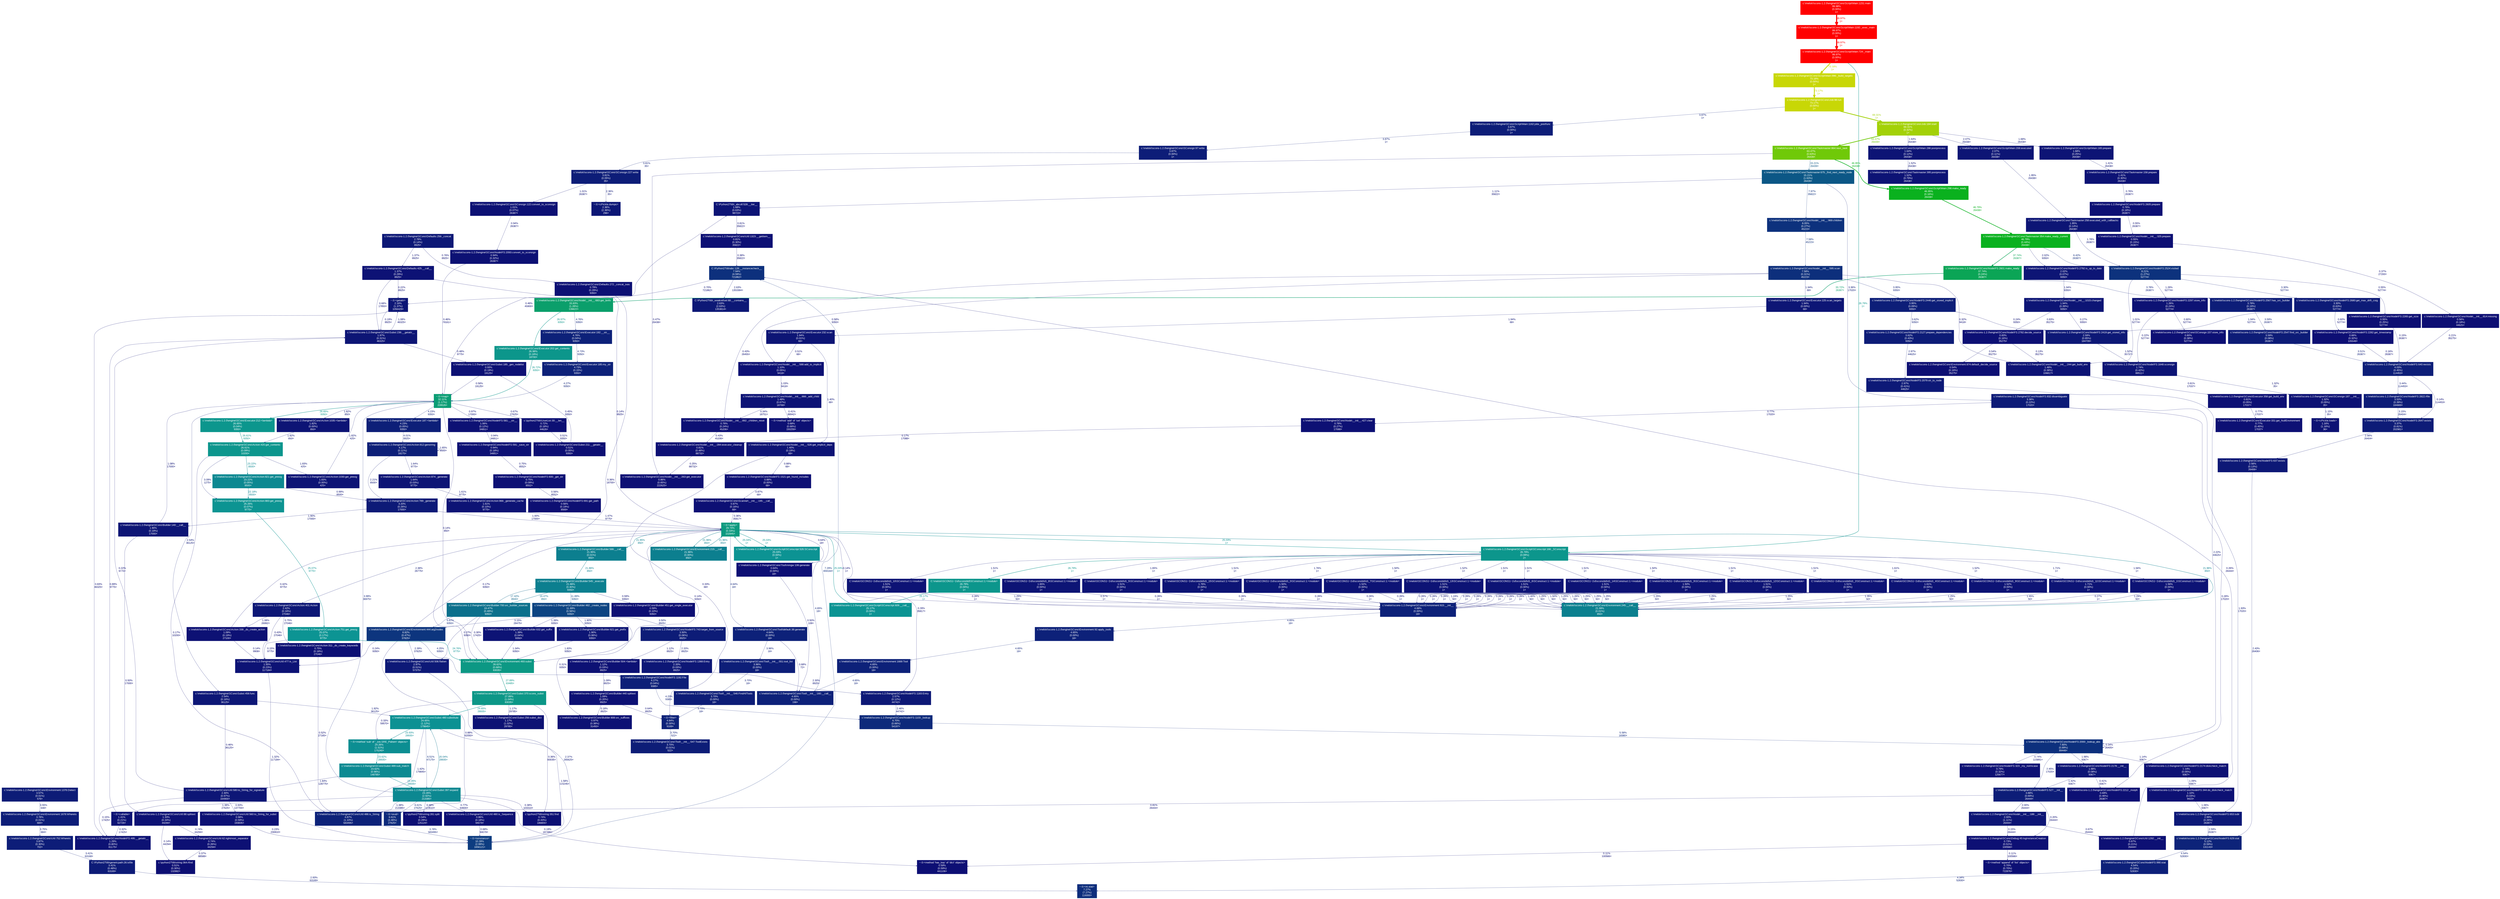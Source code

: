 digraph {
	graph [ranksep=0.25, fontname=Arial, nodesep=0.125];
	node [fontname=Arial, style=filled, height=0, width=0, shape=box, fontcolor=white];
	edge [fontname=Arial];
	4 [color="#0d0f73", fontcolor="#ffffff", fontsize="10.00", label="c:\\melski\\scons-1.2.0\\engine\\SCons\\Node\\FS:2265:get_size\n0.55%\n(0.25%)\n52774×"];
	4 -> 830 [color="#0d0d73", label="0.15%\n26387×", arrowsize="0.35", fontsize="10.00", fontcolor="#0d0d73", labeldistance="0.50", penwidth="0.50"];
	5 [color="#0d327d", fontcolor="#ffffff", fontsize="10.00", label="c:\\melski\\scons-1.2.0\\engine\\SCons\\Node\\FS:2524:visited\n8.21%\n(1.27%)\n52774×"];
	5 -> 354 [color="#0d1174", label="1.01%\n52774×", arrowsize="0.35", fontsize="10.00", fontcolor="#0d1174", labeldistance="0.50", penwidth="0.50"];
	5 -> 4 [color="#0d0f73", label="0.55%\n52774×", arrowsize="0.35", fontsize="10.00", fontcolor="#0d0f73", labeldistance="0.50", penwidth="0.50"];
	5 -> 328 [color="#0d1274", label="1.26%\n52774×", arrowsize="0.35", fontsize="10.00", fontcolor="#0d1274", labeldistance="0.50", penwidth="0.50"];
	5 -> 739 [color="#0d1b77", label="3.30%\n52774×", arrowsize="0.35", fontsize="10.00", fontcolor="#0d1b77", labeldistance="0.50", penwidth="0.50"];
	6 [color="#0d1274", fontcolor="#ffffff", fontsize="10.00", label="c:\\melski\\scons-1.2.0\\engine\\SCons\\Util:88:splitext\n1.33%\n(0.34%)\n44294×"];
	6 -> 604 [color="#0d0d73", label="0.14%\n44294×", arrowsize="0.35", fontsize="10.00", fontcolor="#0d0d73", labeldistance="0.50", penwidth="0.50"];
	6 -> 718 [color="#0d1074", label="0.74%\n44294×", arrowsize="0.35", fontsize="10.00", fontcolor="#0d1074", labeldistance="0.50", penwidth="0.50"];
	8 [color="#0d1575", fontcolor="#ffffff", fontsize="10.00", label="c:\\melski\\scons-1.2.0\\engine\\SCons\\Builder:140:__call__\n1.90%\n(0.19%)\n17000×"];
	8 -> 210 [color="#0d1174", label="1.08%\n17000×", arrowsize="0.35", fontsize="10.00", fontcolor="#0d1174", labeldistance="0.50", penwidth="0.50"];
	8 -> 6 [color="#0d0f73", label="0.50%\n17000×", arrowsize="0.35", fontsize="10.00", fontcolor="#0d0f73", labeldistance="0.50", penwidth="0.50"];
	9 [color="#0d1d78", fontcolor="#ffffff", fontsize="10.00", label="c:\\melski\\scons-1.2.0\\engine\\SCons\\Node\\FS:527:__init__\n3.88%\n(0.69%)\n26444×"];
	9 -> 6 [color="#0d1074", label="0.81%\n26444×", arrowsize="0.35", fontsize="10.00", fontcolor="#0d1074", labeldistance="0.50", penwidth="0.50"];
	9 -> 428 [color="#0d1575", label="2.00%\n26444×", arrowsize="0.35", fontsize="10.00", fontcolor="#0d1575", labeldistance="0.50", penwidth="0.50"];
	9 -> 944 [color="#0d0e73", label="0.20%\n26444×", arrowsize="0.35", fontsize="10.00", fontcolor="#0d0e73", labeldistance="0.50", penwidth="0.50"];
	17 [color="#0c5786", fontcolor="#ffffff", fontsize="10.00", label="c:\\melski\\scons-1.2.0\\engine\\SCons\\Taskmaster:675:_find_next_ready_node\n15.21%\n(1.63%)\n26439×"];
	17 -> 546 [color="#0d1174", label="1.11%\n35822×", arrowsize="0.35", fontsize="10.00", fontcolor="#0d1174", labeldistance="0.50", penwidth="0.50"];
	17 -> 111 [color="#0d307d", label="7.97%\n35822×", arrowsize="0.35", fontsize="10.00", fontcolor="#0d307d", labeldistance="0.50", penwidth="0.50"];
	17 -> 280 [color="#0d1b77", label="3.36%\n17020×", arrowsize="0.35", fontsize="10.00", fontcolor="#0d1b77", labeldistance="0.50", penwidth="0.50"];
	19 [color="#0d2179", fontcolor="#ffffff", fontsize="10.00", label="c:\\melski\\scons-1.2.0\\engine\\SCons\\Environment:915:__init__\n4.68%\n(0.00%)\n18×"];
	19 -> 80 [color="#0d2179", label="4.65%\n18×", arrowsize="0.35", fontsize="10.00", fontcolor="#0d2179", labeldistance="0.50", penwidth="0.50"];
	21 [color="#ff0000", fontcolor="#ffffff", fontsize="10.00", label="c:\\melski\\scons-1.2.0\\engine\\SCons\\Script\\Main:724:_main\n99.97%\n(0.00%)\n1×"];
	21 -> 278 [color="#c8d706", label="73.18%\n1×", arrowsize="0.86", fontsize="10.00", fontcolor="#c8d706", labeldistance="2.93", penwidth="2.93"];
	21 -> 229 [color="#0c968c", label="26.79%\n1×", arrowsize="0.52", fontsize="10.00", fontcolor="#0c968c", labeldistance="1.07", penwidth="1.07"];
	44 [color="#0d0f73", fontcolor="#ffffff", fontsize="10.00", label="c:\\melski\\scons-1.2.0\\engine\\SCons\\Node\\FS:691:get_path\n0.56%\n(0.19%)\n8569×"];
	46 [color="#0c7f8f", fontcolor="#ffffff", fontsize="10.00", label="c:\\melski\\scons-1.2.0\\engine\\SCons\\Builder:545:_execute\n21.86%\n(0.40%)\n9350×"];
	46 -> 156 [color="#0d4482", label="11.89%\n9350×", arrowsize="0.35", fontsize="10.00", fontcolor="#0d4482", labeldistance="0.50", penwidth="0.50"];
	46 -> 190 [color="#0c708c", label="19.47%\n850×", arrowsize="0.44", fontsize="10.00", fontcolor="#0c708c", labeldistance="0.78", penwidth="0.78"];
	46 -> 223 [color="#0d0f73", label="0.59%\n9350×", arrowsize="0.35", fontsize="10.00", fontcolor="#0d0f73", labeldistance="0.50", penwidth="0.50"];
	50 [color="#0d1174", fontcolor="#ffffff", fontsize="10.00", label="c:\\melski\\scons-1.2.0\\engine\\SCons\\Node\\FS:2174:diskcheck_match\n1.14%\n(0.05%)\n9367×"];
	50 -> 122 [color="#0d1174", label="1.09%\n9367×", arrowsize="0.35", fontsize="10.00", fontcolor="#0d1174", labeldistance="0.50", penwidth="0.50"];
	51 [color="#0d307d", fontcolor="#ffffff", fontsize="10.00", label="c:\\melski\\scons-1.2.0\\engine\\SCons\\Node\\FS:2000:_lookup_abs\n7.80%\n(0.89%)\n89448×"];
	51 -> 295 [color="#0d1575", label="1.98%\n9367×", arrowsize="0.35", fontsize="10.00", fontcolor="#0d1575", labeldistance="0.50", penwidth="0.50"];
	51 -> 9 [color="#0d1776", label="2.45%\n17020×", arrowsize="0.35", fontsize="10.00", fontcolor="#0d1776", labeldistance="0.50", penwidth="0.50"];
	51 -> 368 [color="#0d1074", label="0.74%\n115891×", arrowsize="0.35", fontsize="10.00", fontcolor="#0d1074", labeldistance="0.50", penwidth="0.50"];
	51 -> 50 [color="#0d1174", label="1.14%\n9367×", arrowsize="0.35", fontsize="10.00", fontcolor="#0d1174", labeldistance="0.50", penwidth="0.50"];
	51 -> 51 [color="#0d0e73", label="0.34%\n26405×", arrowsize="0.35", fontsize="10.00", fontcolor="#0d0e73", labeldistance="0.50", penwidth="0.50"];
	66 [color="#0d0f74", fontcolor="#ffffff", fontsize="10.00", label="c:\\melski\\scons-1.2.0\\engine\\SCons\\Tool\\mingw:106:generate\n0.64%\n(0.00%)\n18×"];
	66 -> 786 [color="#0d0f73", label="0.50%\n108×", arrowsize="0.35", fontsize="10.00", fontcolor="#0d0f73", labeldistance="0.50", penwidth="0.50"];
	80 [color="#0d2179", fontcolor="#ffffff", fontsize="10.00", label="c:\\melski\\scons-1.2.0\\engine\\SCons\\Environment:92:apply_tools\n4.65%\n(0.00%)\n18×"];
	80 -> 673 [color="#0d2179", label="4.65%\n18×", arrowsize="0.35", fontsize="10.00", fontcolor="#0d2179", labeldistance="0.50", penwidth="0.50"];
	86 [color="#0d1876", fontcolor="#ffffff", fontsize="10.00", label="C:\\Python27\\lib\\_weakrefset:68:__contains__\n2.63%\n(2.63%)\n1353814×"];
	87 [color="#0d307d", fontcolor="#ffffff", fontsize="10.00", label="C:\\Python27\\lib\\abc:128:__instancecheck__\n7.94%\n(4.59%)\n721862×"];
	87 -> 582 [color="#0d1074", label="0.70%\n721862×", arrowsize="0.35", fontsize="10.00", fontcolor="#0d1074", labeldistance="0.50", penwidth="0.50"];
	87 -> 86 [color="#0d1876", label="2.63%\n1353384×", arrowsize="0.35", fontsize="10.00", fontcolor="#0d1876", labeldistance="0.50", penwidth="0.50"];
	102 [color="#0d1074", fontcolor="#ffffff", fontsize="10.00", label="c:\\melski\\scons-1.2.0\\engine\\SCons\\Node\\__init__:263:get_executor\n0.86%\n(0.65%)\n222625×"];
	107 [color="#0d0f73", fontcolor="#ffffff", fontsize="10.00", label="c:\\melski\\scons-1.2.0\\engine\\SCons\\Subst:211:__getattr__\n0.51%\n(0.05%)\n9350×"];
	107 -> 530 [color="#0d0f73", label="0.45%\n9350×", arrowsize="0.35", fontsize="10.00", fontcolor="#0d0f73", labeldistance="0.50", penwidth="0.50"];
	108 [color="#0d1074", fontcolor="#ffffff", fontsize="10.00", label="c:\\python27\\lib\\UserList:30:__len__\n0.72%\n(0.18%)\n44626×"];
	108 -> 107 [color="#0d0f73", label="0.51%\n9350×", arrowsize="0.35", fontsize="10.00", fontcolor="#0d0f73", labeldistance="0.50", penwidth="0.50"];
	110 [color="#0d2f7c", fontcolor="#ffffff", fontsize="10.00", label="c:\\melski\\scons-1.2.0\\engine\\SCons\\Node\\__init__:595:scan\n7.58%\n(0.31%)\n45223×"];
	110 -> 354 [color="#0d0e73", label="0.32%\n9418×", arrowsize="0.35", fontsize="10.00", fontcolor="#0d0e73", labeldistance="0.50", penwidth="0.50"];
	110 -> 740 [color="#0d1e78", label="3.95%\n9350×", arrowsize="0.35", fontsize="10.00", fontcolor="#0d1e78", labeldistance="0.50", penwidth="0.50"];
	110 -> 1196 [color="#0d1575", label="1.94%\n68×", arrowsize="0.35", fontsize="10.00", fontcolor="#0d1575", labeldistance="0.50", penwidth="0.50"];
	110 -> 784 [color="#0d0f73", label="0.58%\n9350×", arrowsize="0.35", fontsize="10.00", fontcolor="#0d0f73", labeldistance="0.50", penwidth="0.50"];
	110 -> 187 [color="#0d0f73", label="0.43%\n26455×", arrowsize="0.35", fontsize="10.00", fontcolor="#0d0f73", labeldistance="0.50", penwidth="0.50"];
	111 [color="#0d317d", fontcolor="#ffffff", fontsize="10.00", label="c:\\melski\\scons-1.2.0\\engine\\SCons\\Node\\__init__:969:children\n8.05%\n(0.27%)\n45223×"];
	111 -> 110 [color="#0d2f7c", label="7.58%\n45223×", arrowsize="0.35", fontsize="10.00", fontcolor="#0d2f7c", labeldistance="0.50", penwidth="0.50"];
	117 [color="#ff0000", fontcolor="#ffffff", fontsize="10.00", label="c:\\melski\\scons-1.2.0\\engine\\SCons\\Script\\Main:1231:main\n99.98%\n(0.00%)\n1×"];
	117 -> 472 [color="#ff0000", label="99.97%\n1×", arrowsize="1.00", fontsize="10.00", fontcolor="#ff0000", labeldistance="4.00", penwidth="4.00"];
	119 [color="#0c9a7f", fontcolor="#ffffff", fontsize="10.00", label="~:0:<apply>\n29.74%\n(0.33%)\n102845×"];
	119 -> 19 [color="#0d0d73", label="0.14%\n1×", arrowsize="0.35", fontsize="10.00", fontcolor="#0d0d73", labeldistance="0.50", penwidth="0.50"];
	119 -> 153 [color="#0d1776", label="2.38%\n26775×", arrowsize="0.35", fontsize="10.00", fontcolor="#0d1776", labeldistance="0.50", penwidth="0.50"];
	119 -> 555 [color="#0d0d73", label="0.14%\n9350×", arrowsize="0.35", fontsize="10.00", fontcolor="#0d0d73", labeldistance="0.50", penwidth="0.50"];
	119 -> 310 [color="#0d2179", label="4.64%\n18×", arrowsize="0.35", fontsize="10.00", fontcolor="#0d2179", labeldistance="0.50", penwidth="0.50"];
	119 -> 186 [color="#0c7f8f", label="21.95%\n850×", arrowsize="0.47", fontsize="10.00", fontcolor="#0c7f8f", labeldistance="0.88", penwidth="0.88"];
	119 -> 66 [color="#0d0f74", label="0.64%\n18×", arrowsize="0.35", fontsize="10.00", fontcolor="#0d0f74", labeldistance="0.50", penwidth="0.50"];
	119 -> 331 [color="#0c9393", label="25.03%\n1×", arrowsize="0.50", fontsize="10.00", fontcolor="#0c9393", labeldistance="1.00", penwidth="1.00"];
	119 -> 825 [color="#0d0e73", label="0.28%\n35817×", arrowsize="0.35", fontsize="10.00", fontcolor="#0d0e73", labeldistance="0.50", penwidth="0.50"];
	119 -> 991 [color="#0c7f8f", label="21.96%\n850×", arrowsize="0.47", fontsize="10.00", fontcolor="#0c7f8f", labeldistance="0.88", penwidth="0.88"];
	119 -> 229 [color="#0c9393", label="25.03%\n1×", arrowsize="0.50", fontsize="10.00", fontcolor="#0c9393", labeldistance="1.00", penwidth="1.00"];
	122 [color="#0d1174", fontcolor="#ffffff", fontsize="10.00", label="c:\\melski\\scons-1.2.0\\engine\\SCons\\Node\\FS:344:do_diskcheck_match\n1.10%\n(0.03%)\n9423×"];
	122 -> 998 [color="#0d1174", label="1.06%\n9367×", arrowsize="0.35", fontsize="10.00", fontcolor="#0d1174", labeldistance="0.50", penwidth="0.50"];
	131 [color="#0b9f6b", fontcolor="#ffffff", fontsize="10.00", label="c:\\melski\\scons-1.2.0\\engine\\SCons\\Node\\__init__:683:get_binfo\n33.83%\n(1.28%)\n139622×"];
	131 -> 914 [color="#0d2179", label="4.76%\n9350×", arrowsize="0.35", fontsize="10.00", fontcolor="#0d2179", labeldistance="0.50", penwidth="0.50"];
	131 -> 215 [color="#0c968b", label="26.97%\n9350×", arrowsize="0.52", fontsize="10.00", fontcolor="#0c968b", labeldistance="1.08", penwidth="1.08"];
	132 [color="#0d1575", fontcolor="#ffffff", fontsize="10.00", label="c:\\melski\\scons-1.2.0\\engine\\SCons\\Node\\__init__:1015:changed\n1.94%\n(0.39%)\n9350×"];
	132 -> 202 [color="#0d0e73", label="0.27%\n9350×", arrowsize="0.35", fontsize="10.00", fontcolor="#0d0e73", labeldistance="0.50", penwidth="0.50"];
	132 -> 663 [color="#0d1074", label="0.83%\n35275×", arrowsize="0.35", fontsize="10.00", fontcolor="#0d1074", labeldistance="0.50", penwidth="0.50"];
	134 [color="#0d1274", fontcolor="#ffffff", fontsize="10.00", label="c:\\melski\\scons-1.2.0\\engine\\SCons\\Node\\FS:495:__getattr__\n1.29%\n(0.80%)\n81175×"];
	139 [color="#0d1d77", fontcolor="#ffffff", fontsize="10.00", label="c:\\melski\\scons-1.2.0\\engine\\SCons\\Tool\\__init__:547:ToolExists\n3.70%\n(0.01%)\n522×"];
	143 [color="#0d0f74", fontcolor="#ffffff", fontsize="10.00", label="c:\\melski\\scons-1.2.0\\engine\\SCons\\Node\\FS:2282:get_timestamp\n0.66%\n(0.32%)\n105548×"];
	143 -> 830 [color="#0d0d73", label="0.16%\n26387×", arrowsize="0.35", fontsize="10.00", fontcolor="#0d0d73", labeldistance="0.50", penwidth="0.50"];
	152 [color="#0d1174", fontcolor="#ffffff", fontsize="10.00", label="c:\\melski\\scons-1.2.0\\engine\\SCons\\Action:338:_do_create_action\n1.09%\n(0.19%)\n27100×"];
	152 -> 854 [color="#0d0d73", label="0.14%\n9908×", arrowsize="0.35", fontsize="10.00", fontcolor="#0d0d73", labeldistance="0.50", penwidth="0.50"];
	152 -> 119 [color="#0d0e73", label="0.42%\n9775×", arrowsize="0.35", fontsize="10.00", fontcolor="#0d0e73", labeldistance="0.50", penwidth="0.50"];
	153 [color="#0d1776", fontcolor="#ffffff", fontsize="10.00", label="c:\\melski\\scons-1.2.0\\engine\\SCons\\Action:401:Action\n2.42%\n(0.16%)\n27046×"];
	153 -> 152 [color="#0d1174", label="1.08%\n26992×", arrowsize="0.35", fontsize="10.00", fontcolor="#0d1174", labeldistance="0.50", penwidth="0.50"];
	153 -> 854 [color="#0d0f73", label="0.43%\n27046×", arrowsize="0.35", fontsize="10.00", fontcolor="#0d0f73", labeldistance="0.50", penwidth="0.50"];
	153 -> 758 [color="#0d1074", label="0.75%\n27046×", arrowsize="0.35", fontsize="10.00", fontcolor="#0d1074", labeldistance="0.50", penwidth="0.50"];
	156 [color="#0d4482", fontcolor="#ffffff", fontsize="10.00", label="c:\\melski\\scons-1.2.0\\engine\\SCons\\Builder:482:_create_nodes\n11.89%\n(0.56%)\n9350×"];
	156 -> 672 [color="#0d1575", label="1.90%\n9350×", arrowsize="0.35", fontsize="10.00", fontcolor="#0d1575", labeldistance="0.50", penwidth="0.50"];
	156 -> 231 [color="#0d1a77", label="3.15%\n28475×", arrowsize="0.35", fontsize="10.00", fontcolor="#0d1a77", labeldistance="0.50", penwidth="0.50"];
	156 -> 234 [color="#0d1375", label="1.39%\n9350×", arrowsize="0.35", fontsize="10.00", fontcolor="#0d1375", labeldistance="0.50", penwidth="0.50"];
	156 -> 1071 [color="#0d1c77", label="3.50%\n8925×", arrowsize="0.35", fontsize="10.00", fontcolor="#0d1c77", labeldistance="0.50", penwidth="0.50"];
	181 [color="#0d1475", fontcolor="#ffffff", fontsize="10.00", label="c:\\melski\\scons-1.2.0\\engine\\SCons\\Action:874:_generate\n1.64%\n(0.03%)\n9775×"];
	181 -> 445 [color="#0d1375", label="1.61%\n9775×", arrowsize="0.35", fontsize="10.00", fontcolor="#0d1375", labeldistance="0.50", penwidth="0.50"];
	182 [color="#0d1f78", fontcolor="#ffffff", fontsize="10.00", label="c:\\melski\\scons-1.2.0\\engine\\SCons\\Action:812:genstring\n4.17%\n(0.11%)\n18275×"];
	182 -> 803 [color="#0d1676", label="2.21%\n8500×", arrowsize="0.35", fontsize="10.00", fontcolor="#0d1676", labeldistance="0.50", penwidth="0.50"];
	182 -> 181 [color="#0d1475", label="1.64%\n9775×", arrowsize="0.35", fontsize="10.00", fontcolor="#0d1475", labeldistance="0.50", penwidth="0.50"];
	182 -> 182 [color="#0d1475", label="1.65%\n8500×", arrowsize="0.35", fontsize="10.00", fontcolor="#0d1475", labeldistance="0.50", penwidth="0.50"];
	186 [color="#0c7f8f", fontcolor="#ffffff", fontsize="10.00", label="c:\\melski\\scons-1.2.0\\engine\\SCons\\Builder:586:__call__\n21.95%\n(0.01%)\n850×"];
	186 -> 46 [color="#0c7f8f", label="21.86%\n850×", arrowsize="0.47", fontsize="10.00", fontcolor="#0c7f8f", labeldistance="0.87", penwidth="0.87"];
	187 [color="#0d1074", fontcolor="#ffffff", fontsize="10.00", label="c:\\melski\\scons-1.2.0\\engine\\SCons\\Node\\__init__:892:_children_reset\n0.76%\n(0.24%)\n45206×"];
	187 -> 195 [color="#0d0f73", label="0.43%\n45206×", arrowsize="0.35", fontsize="10.00", fontcolor="#0d0f73", labeldistance="0.50", penwidth="0.50"];
	188 [color="#0d1375", fontcolor="#ffffff", fontsize="10.00", label="c:\\melski\\scons-1.2.0\\engine\\SCons\\Node\\__init__:866:_add_child\n1.48%\n(0.67%)\n18768×"];
	188 -> 874 [color="#0d0e73", label="0.41%\n88942×", arrowsize="0.35", fontsize="10.00", fontcolor="#0d0e73", labeldistance="0.50", penwidth="0.50"];
	188 -> 187 [color="#0d0e73", label="0.34%\n18751×", arrowsize="0.35", fontsize="10.00", fontcolor="#0d0e73", labeldistance="0.50", penwidth="0.50"];
	190 [color="#0c708c", fontcolor="#ffffff", fontsize="10.00", label="c:\\melski\\scons-1.2.0\\engine\\SCons\\Builder:700:src_builder_sources\n19.47%\n(0.49%)\n9350×"];
	190 -> 231 [color="#0d257a", label="5.67%\n9350×", arrowsize="0.35", fontsize="10.00", fontcolor="#0d257a", labeldistance="0.50", penwidth="0.50"];
	190 -> 555 [color="#0d0e73", label="0.30%\n17425×", arrowsize="0.35", fontsize="10.00", fontcolor="#0d0e73", labeldistance="0.50", penwidth="0.50"];
	190 -> 46 [color="#0c6389", label="17.42%\n8500×", arrowsize="0.42", fontsize="10.00", fontcolor="#0c6389", labeldistance="0.70", penwidth="0.70"];
	190 -> 252 [color="#0d0e73", label="0.27%\n9350×", arrowsize="0.35", fontsize="10.00", fontcolor="#0d0e73", labeldistance="0.50", penwidth="0.50"];
	190 -> 191 [color="#0d0e73", label="0.31%\n9350×", arrowsize="0.35", fontsize="10.00", fontcolor="#0d0e73", labeldistance="0.50", penwidth="0.50"];
	191 [color="#0d1174", fontcolor="#ffffff", fontsize="10.00", label="c:\\melski\\scons-1.2.0\\engine\\SCons\\Builder:808:src_suffixes\n0.97%\n(0.38%)\n31450×"];
	195 [color="#0d1074", fontcolor="#ffffff", fontsize="10.00", label="c:\\melski\\scons-1.2.0\\engine\\SCons\\Node\\__init__:284:executor_cleanup\n0.81%\n(0.48%)\n88732×"];
	195 -> 102 [color="#0d0e73", label="0.25%\n88732×", arrowsize="0.35", fontsize="10.00", fontcolor="#0d0e73", labeldistance="0.50", penwidth="0.50"];
	201 [color="#0d1074", fontcolor="#ffffff", fontsize="10.00", label="c:\\melski\\scons-1.2.0\\engine\\SCons\\Node\\__init__:427:clear\n0.78%\n(0.27%)\n17088×"];
	201 -> 195 [color="#0d0d73", label="0.17%\n17088×", arrowsize="0.35", fontsize="10.00", fontcolor="#0d0d73", labeldistance="0.50", penwidth="0.50"];
	202 [color="#0d1876", fontcolor="#ffffff", fontsize="10.00", label="c:\\melski\\scons-1.2.0\\engine\\SCons\\Node\\FS:2419:get_stored_info\n2.59%\n(0.85%)\n184709×"];
	202 -> 892 [color="#0d1375", label="1.52%\n35737×", arrowsize="0.35", fontsize="10.00", fontcolor="#0d1375", labeldistance="0.50", penwidth="0.50"];
	210 [color="#0b9d74", fontcolor="#ffffff", fontsize="10.00", label="~:0:<map>\n32.11%\n(1.17%)\n228526×"];
	210 -> 236 [color="#0d1776", label="2.54%\n36125×", arrowsize="0.35", fontsize="10.00", fontcolor="#0d1776", labeldistance="0.50", penwidth="0.50"];
	210 -> 546 [color="#0d0f73", label="0.46%\n45900×", arrowsize="0.35", fontsize="10.00", fontcolor="#0d0f73", labeldistance="0.50", penwidth="0.50"];
	210 -> 555 [color="#0d0d73", label="0.14%\n850×", arrowsize="0.35", fontsize="10.00", fontcolor="#0d0d73", labeldistance="0.50", penwidth="0.50"];
	210 -> 569 [color="#0d1174", label="0.97%\n17000×", arrowsize="0.35", fontsize="10.00", fontcolor="#0d1174", labeldistance="0.50", penwidth="0.50"];
	210 -> 1094 [color="#0d1f78", label="4.23%\n9350×", arrowsize="0.35", fontsize="10.00", fontcolor="#0d1f78", labeldistance="0.50", penwidth="0.50"];
	210 -> 978 [color="#0c968d", label="26.65%\n9350×", arrowsize="0.52", fontsize="10.00", fontcolor="#0c968d", labeldistance="1.07", penwidth="1.07"];
	210 -> 747 [color="#0d1475", label="1.82%\n850×", arrowsize="0.35", fontsize="10.00", fontcolor="#0d1475", labeldistance="0.50", penwidth="0.50"];
	210 -> 108 [color="#0d1074", label="0.67%\n27625×", arrowsize="0.35", fontsize="10.00", fontcolor="#0d1074", labeldistance="0.50", penwidth="0.50"];
	214 [color="#0d2179", fontcolor="#ffffff", fontsize="10.00", label="c:\\melski\\scons-1.2.0\\engine\\SCons\\Executor:185:my_str\n4.73%\n(0.15%)\n9350×"];
	214 -> 210 [color="#0d1f78", label="4.27%\n9350×", arrowsize="0.35", fontsize="10.00", fontcolor="#0d1f78", labeldistance="0.50", penwidth="0.50"];
	215 [color="#0c968b", fontcolor="#ffffff", fontsize="10.00", label="c:\\melski\\scons-1.2.0\\engine\\SCons\\Executor:202:get_contents\n26.98%\n(0.18%)\n18700×"];
	215 -> 210 [color="#0c968c", label="26.72%\n9350×", arrowsize="0.52", fontsize="10.00", fontcolor="#0c968c", labeldistance="1.07", penwidth="1.07"];
	223 [color="#0d0f73", fontcolor="#ffffff", fontsize="10.00", label="c:\\melski\\scons-1.2.0\\engine\\SCons\\Builder:451:get_single_executor\n0.59%\n(0.10%)\n9350×"];
	226 [color="#0d1074", fontcolor="#ffffff", fontsize="10.00", label="c:\\melski\\scons-1.2.0\\engine\\SCons\\Executor:331:get_NullEnvironment\n0.77%\n(0.45%)\n17037×"];
	227 [color="#0d1074", fontcolor="#ffffff", fontsize="10.00", label="c:\\melski\\scons-1.2.0\\engine\\SCons\\Executor:358:get_build_env\n0.81%\n(0.05%)\n17037×"];
	227 -> 226 [color="#0d1074", label="0.77%\n17037×", arrowsize="0.35", fontsize="10.00", fontcolor="#0d1074", labeldistance="0.50", penwidth="0.50"];
	228 [color="#0d1375", fontcolor="#ffffff", fontsize="10.00", label="C:\\melski\\SCONS1~1\\d\\sconsbld\\d1_10\\SConstruct:1:<module>\n1.51%\n(0.00%)\n1×"];
	228 -> 579 [color="#0d1274", label="1.25%\n50×", arrowsize="0.35", fontsize="10.00", fontcolor="#0d1274", labeldistance="0.50", penwidth="0.50"];
	228 -> 19 [color="#0d0e73", label="0.26%\n1×", arrowsize="0.35", fontsize="10.00", fontcolor="#0d0e73", labeldistance="0.50", penwidth="0.50"];
	229 [color="#0c968c", fontcolor="#ffffff", fontsize="10.00", label="c:\\melski\\scons-1.2.0\\engine\\SCons\\Script\\SConscript:166:_SConscript\n26.79%\n(0.09%)\n2×"];
	229 -> 259 [color="#0d1375", label="1.50%\n1×", arrowsize="0.35", fontsize="10.00", fontcolor="#0d1375", labeldistance="0.50", penwidth="0.50"];
	229 -> 260 [color="#0d1375", label="1.51%\n1×", arrowsize="0.35", fontsize="10.00", fontcolor="#0d1375", labeldistance="0.50", penwidth="0.50"];
	229 -> 261 [color="#0d1375", label="1.51%\n1×", arrowsize="0.35", fontsize="10.00", fontcolor="#0d1375", labeldistance="0.50", penwidth="0.50"];
	229 -> 262 [color="#0d1375", label="1.52%\n1×", arrowsize="0.35", fontsize="10.00", fontcolor="#0d1375", labeldistance="0.50", penwidth="0.50"];
	229 -> 263 [color="#0d1375", label="1.51%\n1×", arrowsize="0.35", fontsize="10.00", fontcolor="#0d1375", labeldistance="0.50", penwidth="0.50"];
	229 -> 264 [color="#0d1375", label="1.51%\n1×", arrowsize="0.35", fontsize="10.00", fontcolor="#0d1375", labeldistance="0.50", penwidth="0.50"];
	229 -> 265 [color="#0d1375", label="1.51%\n1×", arrowsize="0.35", fontsize="10.00", fontcolor="#0d1375", labeldistance="0.50", penwidth="0.50"];
	229 -> 266 [color="#0d1375", label="1.50%\n1×", arrowsize="0.35", fontsize="10.00", fontcolor="#0d1375", labeldistance="0.50", penwidth="0.50"];
	229 -> 267 [color="#0d1375", label="1.61%\n1×", arrowsize="0.35", fontsize="10.00", fontcolor="#0d1375", labeldistance="0.50", penwidth="0.50"];
	229 -> 268 [color="#0d1375", label="1.56%\n1×", arrowsize="0.35", fontsize="10.00", fontcolor="#0d1375", labeldistance="0.50", penwidth="0.50"];
	229 -> 269 [color="#0d1475", label="1.76%\n1×", arrowsize="0.35", fontsize="10.00", fontcolor="#0d1475", labeldistance="0.50", penwidth="0.50"];
	229 -> 270 [color="#0d1375", label="1.51%\n1×", arrowsize="0.35", fontsize="10.00", fontcolor="#0d1375", labeldistance="0.50", penwidth="0.50"];
	229 -> 271 [color="#0d1475", label="1.71%\n1×", arrowsize="0.35", fontsize="10.00", fontcolor="#0d1475", labeldistance="0.50", penwidth="0.50"];
	229 -> 272 [color="#0d1475", label="1.65%\n1×", arrowsize="0.35", fontsize="10.00", fontcolor="#0d1475", labeldistance="0.50", penwidth="0.50"];
	229 -> 273 [color="#0c968c", label="26.79%\n1×", arrowsize="0.52", fontsize="10.00", fontcolor="#0c968c", labeldistance="1.07", penwidth="1.07"];
	229 -> 274 [color="#0d1375", label="1.52%\n1×", arrowsize="0.35", fontsize="10.00", fontcolor="#0d1375", labeldistance="0.50", penwidth="0.50"];
	229 -> 228 [color="#0d1375", label="1.51%\n1×", arrowsize="0.35", fontsize="10.00", fontcolor="#0d1375", labeldistance="0.50", penwidth="0.50"];
	231 [color="#0d357e", fontcolor="#ffffff", fontsize="10.00", label="c:\\melski\\scons-1.2.0\\engine\\SCons\\Environment:444:arg2nodes\n8.82%\n(0.47%)\n37825×"];
	231 -> 252 [color="#0d1776", label="2.39%\n37825×", arrowsize="0.35", fontsize="10.00", fontcolor="#0d1776", labeldistance="0.50", penwidth="0.50"];
	231 -> 854 [color="#0d0e73", label="0.24%\n9350×", arrowsize="0.35", fontsize="10.00", fontcolor="#0d0e73", labeldistance="0.50", penwidth="0.50"];
	231 -> 119 [color="#0d0d73", label="0.17%\n9350×", arrowsize="0.35", fontsize="10.00", fontcolor="#0d0d73", labeldistance="0.50", penwidth="0.50"];
	231 -> 860 [color="#0d1074", label="0.88%\n62050×", arrowsize="0.35", fontsize="10.00", fontcolor="#0d1074", labeldistance="0.50", penwidth="0.50"];
	231 -> 1077 [color="#0d1f78", label="4.25%\n9350×", arrowsize="0.35", fontsize="10.00", fontcolor="#0d1f78", labeldistance="0.50", penwidth="0.50"];
	234 [color="#0d1375", fontcolor="#ffffff", fontsize="10.00", label="c:\\melski\\scons-1.2.0\\engine\\SCons\\Builder:632:get_suffix\n1.39%\n(0.04%)\n9350×"];
	234 -> 555 [color="#0d1274", label="1.34%\n9350×", arrowsize="0.35", fontsize="10.00", fontcolor="#0d1274", labeldistance="0.50", penwidth="0.50"];
	236 [color="#0d1776", fontcolor="#ffffff", fontsize="10.00", label="c:\\melski\\scons-1.2.0\\engine\\SCons\\Subst:458:func\n2.54%\n(0.16%)\n36125×"];
	236 -> 856 [color="#0d1575", label="1.92%\n36125×", arrowsize="0.35", fontsize="10.00", fontcolor="#0d1575", labeldistance="0.50", penwidth="0.50"];
	236 -> 581 [color="#0d0f73", label="0.46%\n36125×", arrowsize="0.35", fontsize="10.00", fontcolor="#0d0f73", labeldistance="0.50", penwidth="0.50"];
	238 [color="#0d1375", fontcolor="#ffffff", fontsize="10.00", label="c:\\melski\\scons-1.2.0\\engine\\SCons\\Taskmaster:158:prepare\n1.41%\n(0.30%)\n26438×"];
	238 -> 629 [color="#0d1074", label="0.76%\n26387×", arrowsize="0.35", fontsize="10.00", fontcolor="#0d1074", labeldistance="0.50", penwidth="0.50"];
	239 [color="#0d1475", fontcolor="#ffffff", fontsize="10.00", label="c:\\melski\\scons-1.2.0\\engine\\SCons\\Script\\Main:165:prepare\n1.68%\n(0.25%)\n26438×"];
	239 -> 238 [color="#0d1375", label="1.41%\n26438×", arrowsize="0.35", fontsize="10.00", fontcolor="#0d1375", labeldistance="0.50", penwidth="0.50"];
	246 [color="#0d1174", fontcolor="#ffffff", fontsize="10.00", label="c:\\melski\\scons-1.2.0\\engine\\SCons\\Util:560:to_String_for_subst\n0.98%\n(0.59%)\n193835×"];
	246 -> 402 [color="#0d0e73", label="0.23%\n230810×", arrowsize="0.35", fontsize="10.00", fontcolor="#0d0e73", labeldistance="0.50", penwidth="0.50"];
	247 [color="#0d1475", fontcolor="#ffffff", fontsize="10.00", label="c:\\melski\\scons-1.2.0\\engine\\SCons\\Action:1030:get_presig\n1.83%\n(0.00%)\n425×"];
	247 -> 210 [color="#0d1475", label="1.82%\n425×", arrowsize="0.35", fontsize="10.00", fontcolor="#0d1475", labeldistance="0.50", penwidth="0.50"];
	251 [color="#0c968d", fontcolor="#ffffff", fontsize="10.00", label="c:\\melski\\scons-1.2.0\\engine\\SCons\\Action:420:get_contents\n26.61%\n(0.09%)\n10200×"];
	251 -> 560 [color="#0c8891", label="23.22%\n8500×", arrowsize="0.48", fontsize="10.00", fontcolor="#0c8891", labeldistance="0.93", penwidth="0.93"];
	251 -> 860 [color="#0d0d73", label="0.17%\n10200×", arrowsize="0.35", fontsize="10.00", fontcolor="#0d0d73", labeldistance="0.50", penwidth="0.50"];
	251 -> 450 [color="#0d1a77", label="3.09%\n1275×", arrowsize="0.35", fontsize="10.00", fontcolor="#0d1a77", labeldistance="0.50", penwidth="0.50"];
	251 -> 247 [color="#0d1475", label="1.83%\n425×", arrowsize="0.35", fontsize="10.00", fontcolor="#0d1475", labeldistance="0.50", penwidth="0.50"];
	252 [color="#0d1977", fontcolor="#ffffff", fontsize="10.00", label="c:\\melski\\scons-1.2.0\\engine\\SCons\\Util:506:flatten\n2.97%\n(0.51%)\n57375×"];
	252 -> 402 [color="#0d1776", label="2.37%\n265625×", arrowsize="0.35", fontsize="10.00", fontcolor="#0d1776", labeldistance="0.50", penwidth="0.50"];
	258 [color="#0d1074", fontcolor="#ffffff", fontsize="10.00", label="c:\\melski\\scons-1.2.0\\engine\\SCons\\Node\\FS:600:_get_str\n0.75%\n(0.09%)\n8552×"];
	258 -> 44 [color="#0d0f73", label="0.56%\n8552×", arrowsize="0.35", fontsize="10.00", fontcolor="#0d0f73", labeldistance="0.50", penwidth="0.50"];
	259 [color="#0d1375", fontcolor="#ffffff", fontsize="10.00", label="C:\\melski\\SCONS1~1\\d\\sconsbld\\d1_0\\SConstruct:1:<module>\n1.50%\n(0.00%)\n1×"];
	259 -> 579 [color="#0d1274", label="1.25%\n50×", arrowsize="0.35", fontsize="10.00", fontcolor="#0d1274", labeldistance="0.50", penwidth="0.50"];
	259 -> 19 [color="#0d0e73", label="0.26%\n1×", arrowsize="0.35", fontsize="10.00", fontcolor="#0d0e73", labeldistance="0.50", penwidth="0.50"];
	260 [color="#0d1375", fontcolor="#ffffff", fontsize="10.00", label="C:\\melski\\SCONS1~1\\d\\sconsbld\\d1_13\\SConstruct:1:<module>\n1.51%\n(0.00%)\n1×"];
	260 -> 579 [color="#0d1274", label="1.25%\n50×", arrowsize="0.35", fontsize="10.00", fontcolor="#0d1274", labeldistance="0.50", penwidth="0.50"];
	260 -> 19 [color="#0d0e73", label="0.26%\n1×", arrowsize="0.35", fontsize="10.00", fontcolor="#0d0e73", labeldistance="0.50", penwidth="0.50"];
	261 [color="#0d1375", fontcolor="#ffffff", fontsize="10.00", label="C:\\melski\\SCONS1~1\\d\\sconsbld\\d1_2\\SConstruct:1:<module>\n1.51%\n(0.00%)\n1×"];
	261 -> 579 [color="#0d1274", label="1.25%\n50×", arrowsize="0.35", fontsize="10.00", fontcolor="#0d1274", labeldistance="0.50", penwidth="0.50"];
	261 -> 19 [color="#0d0e73", label="0.26%\n1×", arrowsize="0.35", fontsize="10.00", fontcolor="#0d0e73", labeldistance="0.50", penwidth="0.50"];
	262 [color="#0d1375", fontcolor="#ffffff", fontsize="10.00", label="C:\\melski\\SCONS1~1\\d\\sconsbld\\d1_9\\SConstruct:1:<module>\n1.52%\n(0.00%)\n1×"];
	262 -> 579 [color="#0d1274", label="1.25%\n50×", arrowsize="0.35", fontsize="10.00", fontcolor="#0d1274", labeldistance="0.50", penwidth="0.50"];
	262 -> 19 [color="#0d0e73", label="0.26%\n1×", arrowsize="0.35", fontsize="10.00", fontcolor="#0d0e73", labeldistance="0.50", penwidth="0.50"];
	263 [color="#0d1375", fontcolor="#ffffff", fontsize="10.00", label="C:\\melski\\SCONS1~1\\d\\sconsbld\\d1_14\\SConstruct:1:<module>\n1.51%\n(0.00%)\n1×"];
	263 -> 579 [color="#0d1274", label="1.25%\n50×", arrowsize="0.35", fontsize="10.00", fontcolor="#0d1274", labeldistance="0.50", penwidth="0.50"];
	263 -> 19 [color="#0d0e73", label="0.26%\n1×", arrowsize="0.35", fontsize="10.00", fontcolor="#0d0e73", labeldistance="0.50", penwidth="0.50"];
	264 [color="#0d1375", fontcolor="#ffffff", fontsize="10.00", label="C:\\melski\\SCONS1~1\\d\\sconsbld\\d1_5\\SConstruct:1:<module>\n1.51%\n(0.00%)\n1×"];
	264 -> 579 [color="#0d1274", label="1.25%\n50×", arrowsize="0.35", fontsize="10.00", fontcolor="#0d1274", labeldistance="0.50", penwidth="0.50"];
	264 -> 19 [color="#0d0e73", label="0.26%\n1×", arrowsize="0.35", fontsize="10.00", fontcolor="#0d0e73", labeldistance="0.50", penwidth="0.50"];
	265 [color="#0d1375", fontcolor="#ffffff", fontsize="10.00", label="C:\\melski\\SCONS1~1\\d\\sconsbld\\d1_12\\SConstruct:1:<module>\n1.51%\n(0.00%)\n1×"];
	265 -> 579 [color="#0d1274", label="1.25%\n50×", arrowsize="0.35", fontsize="10.00", fontcolor="#0d1274", labeldistance="0.50", penwidth="0.50"];
	265 -> 19 [color="#0d0e73", label="0.26%\n1×", arrowsize="0.35", fontsize="10.00", fontcolor="#0d0e73", labeldistance="0.50", penwidth="0.50"];
	266 [color="#0d1375", fontcolor="#ffffff", fontsize="10.00", label="C:\\melski\\SCONS1~1\\d\\sconsbld\\d1_3\\SConstruct:1:<module>\n1.50%\n(0.00%)\n1×"];
	266 -> 579 [color="#0d1274", label="1.25%\n50×", arrowsize="0.35", fontsize="10.00", fontcolor="#0d1274", labeldistance="0.50", penwidth="0.50"];
	266 -> 19 [color="#0d0e73", label="0.26%\n1×", arrowsize="0.35", fontsize="10.00", fontcolor="#0d0e73", labeldistance="0.50", penwidth="0.50"];
	267 [color="#0d1375", fontcolor="#ffffff", fontsize="10.00", label="C:\\melski\\SCONS1~1\\d\\sconsbld\\d1_4\\SConstruct:1:<module>\n1.61%\n(0.00%)\n1×"];
	267 -> 579 [color="#0d1274", label="1.35%\n50×", arrowsize="0.35", fontsize="10.00", fontcolor="#0d1274", labeldistance="0.50", penwidth="0.50"];
	267 -> 19 [color="#0d0e73", label="0.26%\n1×", arrowsize="0.35", fontsize="10.00", fontcolor="#0d0e73", labeldistance="0.50", penwidth="0.50"];
	268 [color="#0d1375", fontcolor="#ffffff", fontsize="10.00", label="C:\\melski\\SCONS1~1\\d\\sconsbld\\d1_1\\SConstruct:1:<module>\n1.56%\n(0.00%)\n1×"];
	268 -> 579 [color="#0d1274", label="1.29%\n50×", arrowsize="0.35", fontsize="10.00", fontcolor="#0d1274", labeldistance="0.50", penwidth="0.50"];
	268 -> 19 [color="#0d0e73", label="0.27%\n1×", arrowsize="0.35", fontsize="10.00", fontcolor="#0d0e73", labeldistance="0.50", penwidth="0.50"];
	269 [color="#0d1475", fontcolor="#ffffff", fontsize="10.00", label="C:\\melski\\SCONS1~1\\d\\sconsbld\\d1_15\\SConstruct:1:<module>\n1.76%\n(0.00%)\n1×"];
	269 -> 579 [color="#0d1375", label="1.50%\n50×", arrowsize="0.35", fontsize="10.00", fontcolor="#0d1375", labeldistance="0.50", penwidth="0.50"];
	269 -> 19 [color="#0d0e73", label="0.26%\n1×", arrowsize="0.35", fontsize="10.00", fontcolor="#0d0e73", labeldistance="0.50", penwidth="0.50"];
	270 [color="#0d1375", fontcolor="#ffffff", fontsize="10.00", label="C:\\melski\\SCONS1~1\\d\\sconsbld\\d1_6\\SConstruct:1:<module>\n1.51%\n(0.00%)\n1×"];
	270 -> 579 [color="#0d1274", label="1.25%\n50×", arrowsize="0.35", fontsize="10.00", fontcolor="#0d1274", labeldistance="0.50", penwidth="0.50"];
	270 -> 19 [color="#0d0e73", label="0.26%\n1×", arrowsize="0.35", fontsize="10.00", fontcolor="#0d0e73", labeldistance="0.50", penwidth="0.50"];
	271 [color="#0d1475", fontcolor="#ffffff", fontsize="10.00", label="C:\\melski\\SCONS1~1\\d\\sconsbld\\d1_11\\SConstruct:1:<module>\n1.71%\n(0.00%)\n1×"];
	271 -> 579 [color="#0d1375", label="1.45%\n50×", arrowsize="0.35", fontsize="10.00", fontcolor="#0d1375", labeldistance="0.50", penwidth="0.50"];
	271 -> 19 [color="#0d0e73", label="0.26%\n1×", arrowsize="0.35", fontsize="10.00", fontcolor="#0d0e73", labeldistance="0.50", penwidth="0.50"];
	272 [color="#0d1475", fontcolor="#ffffff", fontsize="10.00", label="C:\\melski\\SCONS1~1\\d\\sconsbld\\d1_8\\SConstruct:1:<module>\n1.65%\n(0.00%)\n1×"];
	272 -> 579 [color="#0d1375", label="1.40%\n50×", arrowsize="0.35", fontsize="10.00", fontcolor="#0d1375", labeldistance="0.50", penwidth="0.50"];
	272 -> 19 [color="#0d0e73", label="0.26%\n1×", arrowsize="0.35", fontsize="10.00", fontcolor="#0d0e73", labeldistance="0.50", penwidth="0.50"];
	273 [color="#0c968c", fontcolor="#ffffff", fontsize="10.00", label="C:\\melski\\SCONS1~1\\d\\sconsbld\\SConstruct:1:<module>\n26.79%\n(0.00%)\n1×"];
	273 -> 579 [color="#0d1274", label="1.24%\n50×", arrowsize="0.35", fontsize="10.00", fontcolor="#0d1274", labeldistance="0.50", penwidth="0.50"];
	273 -> 19 [color="#0d0e73", label="0.37%\n1×", arrowsize="0.35", fontsize="10.00", fontcolor="#0d0e73", labeldistance="0.50", penwidth="0.50"];
	273 -> 431 [color="#0c9493", label="25.17%\n1×", arrowsize="0.50", fontsize="10.00", fontcolor="#0c9493", labeldistance="1.01", penwidth="1.01"];
	274 [color="#0d1375", fontcolor="#ffffff", fontsize="10.00", label="C:\\melski\\SCONS1~1\\d\\sconsbld\\d1_7\\SConstruct:1:<module>\n1.52%\n(0.00%)\n1×"];
	274 -> 579 [color="#0d1274", label="1.26%\n50×", arrowsize="0.35", fontsize="10.00", fontcolor="#0d1274", labeldistance="0.50", penwidth="0.50"];
	274 -> 19 [color="#0d0e73", label="0.26%\n1×", arrowsize="0.35", fontsize="10.00", fontcolor="#0d0e73", labeldistance="0.50", penwidth="0.50"];
	277 [color="#c8d706", fontcolor="#ffffff", fontsize="10.00", label="c:\\melski\\scons-1.2.0\\engine\\SCons\\Job:98:run\n73.17%\n(0.00%)\n1×"];
	277 -> 755 [color="#0d1d78", label="3.87%\n1×", arrowsize="0.35", fontsize="10.00", fontcolor="#0d1d78", labeldistance="0.50", penwidth="0.50"];
	277 -> 443 [color="#a3d107", label="69.31%\n1×", arrowsize="0.83", fontsize="10.00", fontcolor="#a3d107", labeldistance="2.77", penwidth="2.77"];
	278 [color="#c8d706", fontcolor="#ffffff", fontsize="10.00", label="c:\\melski\\scons-1.2.0\\engine\\SCons\\Script\\Main:996:_build_targets\n73.18%\n(0.00%)\n1×"];
	278 -> 277 [color="#c8d706", label="73.17%\n1×", arrowsize="0.86", fontsize="10.00", fontcolor="#c8d706", labeldistance="2.93", penwidth="2.93"];
	279 [color="#0d1074", fontcolor="#ffffff", fontsize="10.00", label="c:\\melski\\scons-1.2.0\\engine\\SCons\\Node\\FS:1521:get_found_includes\n0.88%\n(0.00%)\n68×"];
	279 -> 479 [color="#0d1074", label="0.87%\n68×", arrowsize="0.35", fontsize="10.00", fontcolor="#0d1074", labeldistance="0.50", penwidth="0.50"];
	280 [color="#0d1b77", fontcolor="#ffffff", fontsize="10.00", label="c:\\melski\\scons-1.2.0\\engine\\SCons\\Node\\FS:832:disambiguate\n3.36%\n(0.22%)\n17020×"];
	280 -> 201 [color="#0d1074", label="0.77%\n17020×", arrowsize="0.35", fontsize="10.00", fontcolor="#0d1074", labeldistance="0.50", penwidth="0.50"];
	280 -> 998 [color="#0d1575", label="1.93%\n17020×", arrowsize="0.35", fontsize="10.00", fontcolor="#0d1575", labeldistance="0.50", penwidth="0.50"];
	280 -> 782 [color="#0d0e73", label="0.28%\n17020×", arrowsize="0.35", fontsize="10.00", fontcolor="#0d0e73", labeldistance="0.50", penwidth="0.50"];
	290 [color="#0d1375", fontcolor="#ffffff", fontsize="10.00", label="c:\\melski\\scons-1.2.0\\engine\\SCons\\Taskmaster:395:postprocess\n1.52%\n(0.79%)\n26438×"];
	291 [color="#0d1475", fontcolor="#ffffff", fontsize="10.00", label="c:\\melski\\scons-1.2.0\\engine\\SCons\\Script\\Main:286:postprocess\n1.64%\n(0.12%)\n26438×"];
	291 -> 290 [color="#0d1375", label="1.52%\n26438×", arrowsize="0.35", fontsize="10.00", fontcolor="#0d1375", labeldistance="0.50", penwidth="0.50"];
	295 [color="#0d1575", fontcolor="#ffffff", fontsize="10.00", label="c:\\melski\\scons-1.2.0\\engine\\SCons\\Node\\FS:2178:__init__\n1.98%\n(0.08%)\n9367×"];
	295 -> 9 [color="#0d1375", label="1.42%\n9367×", arrowsize="0.35", fontsize="10.00", fontcolor="#0d1375", labeldistance="0.50", penwidth="0.50"];
	295 -> 782 [color="#0d0e73", label="0.41%\n9367×", arrowsize="0.35", fontsize="10.00", fontcolor="#0d0e73", labeldistance="0.50", penwidth="0.50"];
	307 [color="#0d1375", fontcolor="#ffffff", fontsize="10.00", label="c:\\melski\\scons-1.2.0\\engine\\SCons\\Node\\__init__:526:get_implicit_deps\n1.40%\n(0.19%)\n68×"];
	307 -> 315 [color="#0d0e73", label="0.33%\n68×", arrowsize="0.35", fontsize="10.00", fontcolor="#0d0e73", labeldistance="0.50", penwidth="0.50"];
	307 -> 279 [color="#0d1074", label="0.88%\n68×", arrowsize="0.35", fontsize="10.00", fontcolor="#0d1074", labeldistance="0.50", penwidth="0.50"];
	309 [color="#0d1e78", fontcolor="#ffffff", fontsize="10.00", label="c:\\melski\\scons-1.2.0\\engine\\SCons\\Tool\\__init__:551:tool_list\n3.96%\n(0.00%)\n18×"];
	309 -> 382 [color="#0d1d77", label="3.70%\n18×", arrowsize="0.35", fontsize="10.00", fontcolor="#0d1d77", labeldistance="0.50", penwidth="0.50"];
	310 [color="#0d2179", fontcolor="#ffffff", fontsize="10.00", label="c:\\melski\\scons-1.2.0\\engine\\SCons\\Tool\\default:38:generate\n4.64%\n(0.00%)\n18×"];
	310 -> 786 [color="#0d1074", label="0.68%\n72×", arrowsize="0.35", fontsize="10.00", fontcolor="#0d1074", labeldistance="0.50", penwidth="0.50"];
	310 -> 309 [color="#0d1e78", label="3.96%\n18×", arrowsize="0.35", fontsize="10.00", fontcolor="#0d1e78", labeldistance="0.50", penwidth="0.50"];
	315 [color="#0d2279", fontcolor="#ffffff", fontsize="10.00", label="~:0:<filter>\n4.84%\n(0.30%)\n9169×"];
	315 -> 139 [color="#0d1d77", label="3.70%\n522×", arrowsize="0.35", fontsize="10.00", fontcolor="#0d1d77", labeldistance="0.50", penwidth="0.50"];
	328 [color="#0d1274", fontcolor="#ffffff", fontsize="10.00", label="c:\\melski\\scons-1.2.0\\engine\\SCons\\Node\\FS:2297:store_info\n1.26%\n(0.24%)\n52774×"];
	328 -> 892 [color="#0d0e73", label="0.22%\n52774×", arrowsize="0.35", fontsize="10.00", fontcolor="#0d0e73", labeldistance="0.50", penwidth="0.50"];
	328 -> 733 [color="#0d1074", label="0.80%\n52774×", arrowsize="0.35", fontsize="10.00", fontcolor="#0d1074", labeldistance="0.50", penwidth="0.50"];
	331 [color="#0c9393", fontcolor="#ffffff", fontsize="10.00", label="c:\\melski\\scons-1.2.0\\engine\\SCons\\Script\\SConscript:526:SConscript\n25.03%\n(0.00%)\n1×"];
	331 -> 119 [color="#0c9393", label="25.03%\n1×", arrowsize="0.50", fontsize="10.00", fontcolor="#0c9393", labeldistance="1.00", penwidth="1.00"];
	347 [color="#0d1c77", fontcolor="#ffffff", fontsize="10.00", label="c:\\melski\\scons-1.2.0\\engine\\SCons\\Node\\FS:2547:find_src_builder\n3.59%\n(0.08%)\n26387×"];
	347 -> 830 [color="#0d1c77", label="3.51%\n26387×", arrowsize="0.35", fontsize="10.00", fontcolor="#0d1c77", labeldistance="0.50", penwidth="0.50"];
	348 [color="#0d1d78", fontcolor="#ffffff", fontsize="10.00", label="c:\\melski\\scons-1.2.0\\engine\\SCons\\Node\\FS:2567:has_src_builder\n3.78%\n(0.19%)\n26387×"];
	348 -> 347 [color="#0d1c77", label="3.59%\n26387×", arrowsize="0.35", fontsize="10.00", fontcolor="#0d1c77", labeldistance="0.50", penwidth="0.50"];
	349 [color="#0d0f73", fontcolor="#ffffff", fontsize="10.00", label="c:\\melski\\scons-1.2.0\\engine\\SCons\\Node\\__init__:814:missing\n0.56%\n(0.18%)\n44625×"];
	349 -> 830 [color="#0d0e73", label="0.21%\n35275×", arrowsize="0.35", fontsize="10.00", fontcolor="#0d0e73", labeldistance="0.50", penwidth="0.50"];
	350 [color="#0d0f73", fontcolor="#ffffff", fontsize="10.00", label="c:\\melski\\scons-1.2.0\\engine\\SCons\\Node\\__init__:325:prepare\n0.55%\n(0.15%)\n26387×"];
	350 -> 349 [color="#0d0e73", label="0.37%\n27200×", arrowsize="0.35", fontsize="10.00", fontcolor="#0d0e73", labeldistance="0.50", penwidth="0.50"];
	353 [color="#70c908", fontcolor="#ffffff", fontsize="10.00", label="c:\\melski\\scons-1.2.0\\engine\\SCons\\Taskmaster:864:next_task\n63.47%\n(0.63%)\n26439×"];
	353 -> 936 [color="#0ab11e", label="46.95%\n26438×", arrowsize="0.69", fontsize="10.00", fontcolor="#0ab11e", labeldistance="1.88", penwidth="1.88"];
	353 -> 17 [color="#0c5786", label="15.21%\n26439×", arrowsize="0.39", fontsize="10.00", fontcolor="#0c5786", labeldistance="0.61", penwidth="0.61"];
	353 -> 102 [color="#0d0f73", label="0.47%\n26438×", arrowsize="0.35", fontsize="10.00", fontcolor="#0d0f73", labeldistance="0.50", penwidth="0.50"];
	354 [color="#0d1375", fontcolor="#ffffff", fontsize="10.00", label="c:\\melski\\scons-1.2.0\\engine\\SCons\\Node\\__init__:244:get_build_env\n1.48%\n(0.38%)\n106817×"];
	354 -> 227 [color="#0d1074", label="0.81%\n17037×", arrowsize="0.35", fontsize="10.00", fontcolor="#0d1074", labeldistance="0.50", penwidth="0.50"];
	365 [color="#0ab11f", fontcolor="#ffffff", fontsize="10.00", label="c:\\melski\\scons-1.2.0\\engine\\SCons\\Taskmaster:354:make_ready_current\n46.79%\n(0.44%)\n26438×"];
	365 -> 896 [color="#0d1575", label="2.02%\n9350×", arrowsize="0.35", fontsize="10.00", fontcolor="#0d1575", labeldistance="0.50", penwidth="0.50"];
	365 -> 5 [color="#0d297b", label="6.42%\n26387×", arrowsize="0.35", fontsize="10.00", fontcolor="#0d297b", labeldistance="0.50", penwidth="0.50"];
	365 -> 745 [color="#0ba556", label="37.74%\n26387×", arrowsize="0.61", fontsize="10.00", fontcolor="#0ba556", labeldistance="1.51", penwidth="1.51"];
	368 [color="#0d1074", fontcolor="#ffffff", fontsize="10.00", label="c:\\melski\\scons-1.2.0\\engine\\SCons\\Node\\FS:323:_my_normcase\n0.79%\n(0.32%)\n125677×"];
	382 [color="#0d1d77", fontcolor="#ffffff", fontsize="10.00", label="c:\\melski\\scons-1.2.0\\engine\\SCons\\Tool\\__init__:546:FindAllTools\n3.70%\n(0.00%)\n18×"];
	382 -> 315 [color="#0d1d77", label="3.70%\n18×", arrowsize="0.35", fontsize="10.00", fontcolor="#0d1d77", labeldistance="0.50", penwidth="0.50"];
	384 [color="#0d1174", fontcolor="#ffffff", fontsize="10.00", label="c:\\melski\\scons-1.2.0\\engine\\SCons\\Builder:440:splitext\n1.09%\n(0.20%)\n8925×"];
	384 -> 315 [color="#0d0f74", label="0.64%\n8925×", arrowsize="0.35", fontsize="10.00", fontcolor="#0d0f74", labeldistance="0.50", penwidth="0.50"];
	384 -> 191 [color="#0d0d73", label="0.18%\n8925×", arrowsize="0.35", fontsize="10.00", fontcolor="#0d0d73", labeldistance="0.50", penwidth="0.50"];
	397 [color="#0d1575", fontcolor="#ffffff", fontsize="10.00", label="c:\\melski\\scons-1.2.0\\engine\\SCons\\Executor:232:scan\n1.94%\n(0.01%)\n68×"];
	397 -> 784 [color="#0d0f73", label="0.51%\n68×", arrowsize="0.35", fontsize="10.00", fontcolor="#0d0f73", labeldistance="0.50", penwidth="0.50"];
	397 -> 307 [color="#0d1375", label="1.40%\n68×", arrowsize="0.35", fontsize="10.00", fontcolor="#0d1375", labeldistance="0.50", penwidth="0.50"];
	398 [color="#0d1074", fontcolor="#ffffff", fontsize="10.00", label="c:\\melski\\scons-1.2.0\\engine\\SCons\\Util:1292:__init__\n0.67%\n(0.21%)\n26444×"];
	398 -> 87 [color="#0d0e73", label="0.26%\n26444×", arrowsize="0.35", fontsize="10.00", fontcolor="#0d0e73", labeldistance="0.50", penwidth="0.50"];
	400 [color="#0d1074", fontcolor="#ffffff", fontsize="10.00", label="c:\\melski\\scons-1.2.0\\engine\\SCons\\Util:1323:__getitem__\n0.81%\n(0.30%)\n35822×"];
	400 -> 87 [color="#0d0e73", label="0.38%\n35822×", arrowsize="0.35", fontsize="10.00", fontcolor="#0d0e73", labeldistance="0.50", penwidth="0.50"];
	402 [color="#0d3c80", fontcolor="#ffffff", fontsize="10.00", label="~:0:<isinstance>\n10.28%\n(2.99%)\n1656121×"];
	402 -> 87 [color="#0d2d7c", label="7.29%\n659164×", arrowsize="0.35", fontsize="10.00", fontcolor="#0d2d7c", labeldistance="0.50", penwidth="0.50"];
	404 [color="#0d1c77", fontcolor="#ffffff", fontsize="10.00", label="c:\\melski\\scons-1.2.0\\engine\\SCons\\Environment:1376:Detect\n3.57%\n(0.01%)\n576×"];
	404 -> 453 [color="#0d1c77", label="3.55%\n648×", arrowsize="0.35", fontsize="10.00", fontcolor="#0d1c77", labeldistance="0.50", penwidth="0.50"];
	428 [color="#0d1575", fontcolor="#ffffff", fontsize="10.00", label="c:\\melski\\scons-1.2.0\\engine\\SCons\\Node\\__init__:188:__init__\n2.00%\n(1.11%)\n26444×"];
	428 -> 944 [color="#0d0d73", label="0.15%\n26444×", arrowsize="0.35", fontsize="10.00", fontcolor="#0d0d73", labeldistance="0.50", penwidth="0.50"];
	428 -> 398 [color="#0d1074", label="0.67%\n26444×", arrowsize="0.35", fontsize="10.00", fontcolor="#0d1074", labeldistance="0.50", penwidth="0.50"];
	431 [color="#0c9493", fontcolor="#ffffff", fontsize="10.00", label="c:\\melski\\scons-1.2.0\\engine\\SCons\\Script\\SConscript:609:__call__\n25.17%\n(0.00%)\n1×"];
	431 -> 119 [color="#0c9393", label="25.03%\n1×", arrowsize="0.50", fontsize="10.00", fontcolor="#0c9393", labeldistance="1.00", penwidth="1.00"];
	443 [color="#a3d107", fontcolor="#ffffff", fontsize="10.00", label="c:\\melski\\scons-1.2.0\\engine\\SCons\\Job:184:start\n69.31%\n(0.32%)\n1×"];
	443 -> 353 [color="#70c908", label="63.47%\n26439×", arrowsize="0.80", fontsize="10.00", fontcolor="#70c908", labeldistance="2.54", penwidth="2.54"];
	443 -> 291 [color="#0d1475", label="1.64%\n26438×", arrowsize="0.35", fontsize="10.00", fontcolor="#0d1475", labeldistance="0.50", penwidth="0.50"];
	443 -> 1064 [color="#0d1575", label="2.07%\n26438×", arrowsize="0.35", fontsize="10.00", fontcolor="#0d1575", labeldistance="0.50", penwidth="0.50"];
	443 -> 239 [color="#0d1475", label="1.68%\n26438×", arrowsize="0.35", fontsize="10.00", fontcolor="#0d1475", labeldistance="0.50", penwidth="0.50"];
	445 [color="#0d1375", fontcolor="#ffffff", fontsize="10.00", label="c:\\melski\\scons-1.2.0\\engine\\SCons\\Action:866:_generate_cache\n1.61%\n(0.10%)\n9775×"];
	445 -> 119 [color="#0d1375", label="1.47%\n9775×", arrowsize="0.35", fontsize="10.00", fontcolor="#0d1375", labeldistance="0.50", penwidth="0.50"];
	450 [color="#0c9492", fontcolor="#ffffff", fontsize="10.00", label="c:\\melski\\scons-1.2.0\\engine\\SCons\\Action:883:get_presig\n25.26%\n(0.07%)\n9775×"];
	450 -> 671 [color="#0c9493", label="25.07%\n9775×", arrowsize="0.50", fontsize="10.00", fontcolor="#0c9493", labeldistance="1.00", penwidth="1.00"];
	452 [color="#0d1d78", fontcolor="#ffffff", fontsize="10.00", label="c:\\melski\\scons-1.2.0\\engine\\SCons\\Util:752:WhereIs\n3.87%\n(0.30%)\n702×"];
	452 -> 988 [color="#0d1b77", label="3.41%\n63168×", arrowsize="0.35", fontsize="10.00", fontcolor="#0d1b77", labeldistance="0.50", penwidth="0.50"];
	453 [color="#0d1d78", fontcolor="#ffffff", fontsize="10.00", label="c:\\melski\\scons-1.2.0\\engine\\SCons\\Environment:1678:WhereIs\n3.78%\n(0.01%)\n684×"];
	453 -> 452 [color="#0d1d78", label="3.75%\n684×", arrowsize="0.35", fontsize="10.00", fontcolor="#0d1d78", labeldistance="0.50", penwidth="0.50"];
	461 [color="#0d1977", fontcolor="#ffffff", fontsize="10.00", label="c:\\melski\\scons-1.2.0\\engine\\SCons\\Node\\FS:2079:str_to_node\n2.97%\n(0.41%)\n44625×"];
	461 -> 51 [color="#0d1676", label="2.22%\n44625×", arrowsize="0.35", fontsize="10.00", fontcolor="#0d1676", labeldistance="0.50", penwidth="0.50"];
	462 [color="#0d2a7b", fontcolor="#ffffff", fontsize="10.00", label="c:\\melski\\scons-1.2.0\\engine\\SCons\\Node\\FS:1103:_lookup\n6.70%\n(0.66%)\n54197×"];
	462 -> 51 [color="#0d257a", label="5.58%\n18380×", arrowsize="0.35", fontsize="10.00", fontcolor="#0d257a", labeldistance="0.50", penwidth="0.50"];
	472 [color="#ff0000", fontcolor="#ffffff", fontsize="10.00", label="c:\\melski\\scons-1.2.0\\engine\\SCons\\Script\\Main:1192:_exec_main\n99.97%\n(0.00%)\n1×"];
	472 -> 21 [color="#ff0000", label="99.97%\n1×", arrowsize="1.00", fontsize="10.00", fontcolor="#ff0000", labeldistance="4.00", penwidth="4.00"];
	479 [color="#0d1074", fontcolor="#ffffff", fontsize="10.00", label="c:\\melski\\scons-1.2.0\\engine\\SCons\\Scanner\\__init__:195:__call__\n0.87%\n(0.16%)\n68×"];
	479 -> 119 [color="#0d0e73", label="0.36%\n35817×", arrowsize="0.35", fontsize="10.00", fontcolor="#0d0e73", labeldistance="0.50", penwidth="0.50"];
	516 [color="#0d1274", fontcolor="#ffffff", fontsize="10.00", label="~:0:<cPickle.loads>\n1.16%\n(1.16%)\n36×"];
	517 [color="#0d1274", fontcolor="#ffffff", fontsize="10.00", label="c:\\melski\\scons-1.2.0\\engine\\SCons\\SConsign:187:__init__\n1.32%\n(0.05%)\n35×"];
	517 -> 516 [color="#0d1274", label="1.15%\n35×", arrowsize="0.35", fontsize="10.00", fontcolor="#0d1274", labeldistance="0.50", penwidth="0.50"];
	528 [color="#0d1074", fontcolor="#ffffff", fontsize="10.00", label="c:\\melski\\scons-1.2.0\\engine\\SCons\\Util:480:is_Sequence\n0.86%\n(0.18%)\n94079×"];
	528 -> 402 [color="#0d1074", label="0.68%\n94079×", arrowsize="0.35", fontsize="10.00", fontcolor="#0d1074", labeldistance="0.50", penwidth="0.50"];
	530 [color="#0d1174", fontcolor="#ffffff", fontsize="10.00", label="c:\\melski\\scons-1.2.0\\engine\\SCons\\Subst:185:_gen_nodelist\n0.93%\n(0.19%)\n19125×"];
	530 -> 210 [color="#0d0f73", label="0.56%\n19125×", arrowsize="0.35", fontsize="10.00", fontcolor="#0d0f73", labeldistance="0.50", penwidth="0.50"];
	531 [color="#0c8891", fontcolor="#ffffff", fontsize="10.00", label="c:\\melski\\scons-1.2.0\\engine\\SCons\\Subst:397:expand\n23.26%\n(2.92%)\n213385×"];
	531 -> 1056 [color="#0d2a7b", label="6.61%\n27625×", arrowsize="0.35", fontsize="10.00", fontcolor="#0d2a7b", labeldistance="0.50", penwidth="0.50"];
	531 -> 900 [color="#0d0f73", label="0.48%\n113510×", arrowsize="0.35", fontsize="10.00", fontcolor="#0d0f73", labeldistance="0.50", penwidth="0.50"];
	531 -> 584 [color="#0d1275", label="1.38%\n27625×", arrowsize="0.35", fontsize="10.00", fontcolor="#0d1275", labeldistance="0.50", penwidth="0.50"];
	531 -> 528 [color="#0d1074", label="0.77%\n64600×", arrowsize="0.35", fontsize="10.00", fontcolor="#0d1074", labeldistance="0.50", penwidth="0.50"];
	531 -> 210 [color="#0d1e78", label="3.99%\n36975×", arrowsize="0.35", fontsize="10.00", fontcolor="#0d1e78", labeldistance="0.50", penwidth="0.50"];
	531 -> 856 [color="#0c738d", label="20.04%\n28935×", arrowsize="0.45", fontsize="10.00", fontcolor="#0c738d", labeldistance="0.80", penwidth="0.80"];
	531 -> 860 [color="#0d1275", label="1.38%\n213385×", arrowsize="0.35", fontsize="10.00", fontcolor="#0d1275", labeldistance="0.50", penwidth="0.50"];
	531 -> 1214 [color="#0d0e73", label="0.38%\n103310×", arrowsize="0.35", fontsize="10.00", fontcolor="#0d0e73", labeldistance="0.50", penwidth="0.50"];
	531 -> 1151 [color="#0d0e73", label="0.19%\n187495×", arrowsize="0.35", fontsize="10.00", fontcolor="#0d0e73", labeldistance="0.50", penwidth="0.50"];
	546 [color="#0d1475", fontcolor="#ffffff", fontsize="10.00", label="C:\\Python27\\lib\\_abcoll:528:__iter__\n1.68%\n(0.63%)\n98723×"];
	546 -> 400 [color="#0d1074", label="0.81%\n35822×", arrowsize="0.35", fontsize="10.00", fontcolor="#0d1074", labeldistance="0.50", penwidth="0.50"];
	555 [color="#0c9884", fontcolor="#ffffff", fontsize="10.00", label="c:\\melski\\scons-1.2.0\\engine\\SCons\\Environment:493:subst\n28.62%\n(0.68%)\n83035×"];
	555 -> 563 [color="#0c9787", label="27.89%\n63485×", arrowsize="0.53", fontsize="10.00", fontcolor="#0c9787", labeldistance="1.12", penwidth="1.12"];
	560 [color="#0c8891", fontcolor="#ffffff", fontsize="10.00", label="c:\\melski\\scons-1.2.0\\engine\\SCons\\Action:821:get_presig\n23.22%\n(0.05%)\n8500×"];
	560 -> 450 [color="#0c8190", label="22.18%\n8500×", arrowsize="0.47", fontsize="10.00", fontcolor="#0c8190", labeldistance="0.89", penwidth="0.89"];
	560 -> 803 [color="#0d1174", label="0.99%\n8500×", arrowsize="0.35", fontsize="10.00", fontcolor="#0d1174", labeldistance="0.50", penwidth="0.50"];
	563 [color="#0c9787", fontcolor="#ffffff", fontsize="10.00", label="c:\\melski\\scons-1.2.0\\engine\\SCons\\Subst:370:scons_subst\n27.89%\n(1.04%)\n83035×"];
	563 -> 627 [color="#0d1274", label="1.17%\n29785×", arrowsize="0.35", fontsize="10.00", fontcolor="#0d1274", labeldistance="0.50", penwidth="0.50"];
	563 -> 1214 [color="#0d0e73", label="0.36%\n83035×", arrowsize="0.35", fontsize="10.00", fontcolor="#0d0e73", labeldistance="0.50", penwidth="0.50"];
	563 -> 856 [color="#0c9193", label="24.65%\n28935×", arrowsize="0.50", fontsize="10.00", fontcolor="#0c9193", labeldistance="0.99", penwidth="0.99"];
	563 -> 574 [color="#0d0e73", label="0.33%\n59570×", arrowsize="0.35", fontsize="10.00", fontcolor="#0d0e73", labeldistance="0.50", penwidth="0.50"];
	568 [color="#0d1174", fontcolor="#ffffff", fontsize="10.00", label="c:\\melski\\scons-1.2.0\\engine\\SCons\\Node\\FS:591:_save_str\n0.94%\n(0.18%)\n34851×"];
	568 -> 258 [color="#0d1074", label="0.75%\n8552×", arrowsize="0.35", fontsize="10.00", fontcolor="#0d1074", labeldistance="0.50", penwidth="0.50"];
	569 [color="#0d1174", fontcolor="#ffffff", fontsize="10.00", label="c:\\melski\\scons-1.2.0\\engine\\SCons\\Node\\FS:581:__str__\n1.06%\n(0.12%)\n34851×"];
	569 -> 568 [color="#0d1174", label="0.94%\n34851×", arrowsize="0.35", fontsize="10.00", fontcolor="#0d1174", labeldistance="0.50", penwidth="0.50"];
	570 [color="#0d1776", fontcolor="#ffffff", fontsize="10.00", label="~:0:<cPickle.dumps>\n2.36%\n(2.36%)\n296×"];
	571 [color="#0d1d78", fontcolor="#ffffff", fontsize="10.00", label="c:\\melski\\scons-1.2.0\\engine\\SCons\\SConsign:227:write\n3.81%\n(0.05%)\n35×"];
	571 -> 1059 [color="#0d1174", label="1.01%\n26387×", arrowsize="0.35", fontsize="10.00", fontcolor="#0d1174", labeldistance="0.50", penwidth="0.50"];
	571 -> 570 [color="#0d1776", label="2.36%\n35×", arrowsize="0.35", fontsize="10.00", fontcolor="#0d1776", labeldistance="0.50", penwidth="0.50"];
	573 [color="#0c8a92", fontcolor="#ffffff", fontsize="10.00", label="c:\\melski\\scons-1.2.0\\engine\\SCons\\Subst:489:sub_match\n23.62%\n(0.96%)\n148785×"];
	573 -> 531 [color="#0c8891", label="23.26%\n28935×", arrowsize="0.48", fontsize="10.00", fontcolor="#0c8891", labeldistance="0.93", penwidth="0.93"];
	573 -> 581 [color="#0d1475", label="1.84%\n128775×", arrowsize="0.35", fontsize="10.00", fontcolor="#0d1475", labeldistance="0.50", penwidth="0.50"];
	574 [color="#0c8e92", fontcolor="#ffffff", fontsize="10.00", label="~:0:<method 'sub' of '_sre.SRE_Pattern' objects>\n24.26%\n(1.51%)\n175240×"];
	574 -> 573 [color="#0c8a92", label="23.62%\n28935×", arrowsize="0.49", fontsize="10.00", fontcolor="#0c8a92", labeldistance="0.94", penwidth="0.94"];
	579 [color="#0c808f", fontcolor="#ffffff", fontsize="10.00", label="c:\\melski\\scons-1.2.0\\engine\\SCons\\Environment:245:__call__\n21.99%\n(0.01%)\n850×"];
	579 -> 119 [color="#0c7f8f", label="21.96%\n850×", arrowsize="0.47", fontsize="10.00", fontcolor="#0c7f8f", labeldistance="0.88", penwidth="0.88"];
	580 [color="#0d1575", fontcolor="#ffffff", fontsize="10.00", label="c:\\melski\\scons-1.2.0\\engine\\SCons\\Subst:236:__getattr__\n1.97%\n(0.31%)\n46325×"];
	580 -> 530 [color="#0d0f73", label="0.48%\n9775×", arrowsize="0.35", fontsize="10.00", fontcolor="#0d0f73", labeldistance="0.50", penwidth="0.50"];
	580 -> 582 [color="#0d1174", label="1.08%\n46325×", arrowsize="0.35", fontsize="10.00", fontcolor="#0d1174", labeldistance="0.50", penwidth="0.50"];
	581 [color="#0d1676", fontcolor="#ffffff", fontsize="10.00", label="c:\\melski\\scons-1.2.0\\engine\\SCons\\Util:580:to_String_for_signature\n2.30%\n(0.97%)\n164900×"];
	581 -> 580 [color="#0d0e73", label="0.22%\n9775×", arrowsize="0.35", fontsize="10.00", fontcolor="#0d0e73", labeldistance="0.50", penwidth="0.50"];
	581 -> 246 [color="#0d1174", label="0.93%\n137700×", arrowsize="0.35", fontsize="10.00", fontcolor="#0d1174", labeldistance="0.50", penwidth="0.50"];
	581 -> 134 [color="#0d0d73", label="0.15%\n17425×", arrowsize="0.35", fontsize="10.00", fontcolor="#0d0d73", labeldistance="0.50", penwidth="0.50"];
	582 [color="#0d1676", fontcolor="#ffffff", fontsize="10.00", label="~:0:<getattr>\n2.16%\n(1.37%)\n1056429×"];
	582 -> 580 [color="#0d0e73", label="0.19%\n8925×", arrowsize="0.35", fontsize="10.00", fontcolor="#0d0e73", labeldistance="0.50", penwidth="0.50"];
	582 -> 134 [color="#0d1074", label="0.83%\n46325×", arrowsize="0.35", fontsize="10.00", fontcolor="#0d1074", labeldistance="0.50", penwidth="0.50"];
	583 [color="#0d1275", fontcolor="#ffffff", fontsize="10.00", label="c:\\melski\\scons-1.2.0\\engine\\SCons\\Defaults:425:__call__\n1.37%\n(0.29%)\n8925×"];
	583 -> 119 [color="#0d0d73", label="0.14%\n8925×", arrowsize="0.35", fontsize="10.00", fontcolor="#0d0d73", labeldistance="0.50", penwidth="0.50"];
	583 -> 580 [color="#0d1074", label="0.68%\n17850×", arrowsize="0.35", fontsize="10.00", fontcolor="#0d1074", labeldistance="0.50", penwidth="0.50"];
	583 -> 582 [color="#0d0e73", label="0.22%\n8925×", arrowsize="0.35", fontsize="10.00", fontcolor="#0d0e73", labeldistance="0.50", penwidth="0.50"];
	584 [color="#0d1375", fontcolor="#ffffff", fontsize="10.00", label="~:0:<callable>\n1.41%\n(0.21%)\n62726×"];
	584 -> 580 [color="#0d1074", label="0.89%\n9775×", arrowsize="0.35", fontsize="10.00", fontcolor="#0d1074", labeldistance="0.50", penwidth="0.50"];
	584 -> 134 [color="#0d0e73", label="0.32%\n17425×", arrowsize="0.35", fontsize="10.00", fontcolor="#0d0e73", labeldistance="0.50", penwidth="0.50"];
	604 [color="#0d0f73", fontcolor="#ffffff", fontsize="10.00", label="c:\\python27\\lib\\string:364:rfind\n0.51%\n(0.30%)\n132882×"];
	627 [color="#0d1274", fontcolor="#ffffff", fontsize="10.00", label="c:\\melski\\scons-1.2.0\\engine\\SCons\\Subst:256:subst_dict\n1.17%\n(1.02%)\n29785×"];
	629 [color="#0d1074", fontcolor="#ffffff", fontsize="10.00", label="c:\\melski\\scons-1.2.0\\engine\\SCons\\Node\\FS:2605:prepare\n0.76%\n(0.18%)\n26387×"];
	629 -> 350 [color="#0d0f73", label="0.55%\n26387×", arrowsize="0.35", fontsize="10.00", fontcolor="#0d0f73", labeldistance="0.50", penwidth="0.50"];
	637 [color="#0d0f73", fontcolor="#ffffff", fontsize="10.00", label="c:\\melski\\scons-1.2.0\\engine\\SCons\\Environment:874:default_decide_source\n0.54%\n(0.16%)\n35275×"];
	645 [color="#0d1c77", fontcolor="#ffffff", fontsize="10.00", label="c:\\melski\\scons-1.2.0\\engine\\SCons\\Node\\FS:2127:prepare_dependencies\n3.62%\n(0.43%)\n9350×"];
	645 -> 461 [color="#0d1977", label="2.97%\n44625×", arrowsize="0.35", fontsize="10.00", fontcolor="#0d1977", labeldistance="0.50", penwidth="0.50"];
	650 [color="#0d1174", fontcolor="#ffffff", fontsize="10.00", label="c:\\melski\\scons-1.2.0\\engine\\SCons\\Node\\FS:2093:convert_to_sconsign\n0.94%\n(0.32%)\n26387×"];
	650 -> 210 [color="#0d0f73", label="0.46%\n79161×", arrowsize="0.35", fontsize="10.00", fontcolor="#0d0f73", labeldistance="0.50", penwidth="0.50"];
	658 [color="#0d2079", fontcolor="#ffffff", fontsize="10.00", label="c:\\melski\\scons-1.2.0\\engine\\SCons\\Node\\FS:990:stat\n4.54%\n(0.20%)\n52830×"];
	658 -> 1230 [color="#0d1f78", label="4.34%\n52830×", arrowsize="0.35", fontsize="10.00", fontcolor="#0d1f78", labeldistance="0.50", penwidth="0.50"];
	659 [color="#0d2379", fontcolor="#ffffff", fontsize="10.00", label="c:\\melski\\scons-1.2.0\\engine\\SCons\\Node\\FS:629:stat\n5.12%\n(0.59%)\n131143×"];
	659 -> 658 [color="#0d2079", label="4.54%\n52830×", arrowsize="0.35", fontsize="10.00", fontcolor="#0d2079", labeldistance="0.50", penwidth="0.50"];
	663 [color="#0d1074", fontcolor="#ffffff", fontsize="10.00", label="c:\\melski\\scons-1.2.0\\engine\\SCons\\Node\\FS:2782:decide_source\n0.83%\n(0.16%)\n35275×"];
	663 -> 354 [color="#0d0d73", label="0.13%\n35275×", arrowsize="0.35", fontsize="10.00", fontcolor="#0d0d73", labeldistance="0.50", penwidth="0.50"];
	663 -> 637 [color="#0d0f73", label="0.54%\n35275×", arrowsize="0.35", fontsize="10.00", fontcolor="#0d0f73", labeldistance="0.50", penwidth="0.50"];
	670 [color="#0d1074", fontcolor="#ffffff", fontsize="10.00", label="c:\\melski\\scons-1.2.0\\engine\\SCons\\Defaults:272:_concat_ixes\n0.79%\n(0.29%)\n9350×"];
	670 -> 555 [color="#0d0e73", label="0.36%\n18700×", arrowsize="0.35", fontsize="10.00", fontcolor="#0d0e73", labeldistance="0.50", penwidth="0.50"];
	671 [color="#0c9493", fontcolor="#ffffff", fontsize="10.00", label="c:\\melski\\scons-1.2.0\\engine\\SCons\\Action:751:get_presig\n25.07%\n(0.17%)\n9775×"];
	671 -> 555 [color="#0c9293", label="24.76%\n9775×", arrowsize="0.50", fontsize="10.00", fontcolor="#0c9293", labeldistance="0.99", penwidth="0.99"];
	671 -> 854 [color="#0d0d73", label="0.15%\n9775×", arrowsize="0.35", fontsize="10.00", fontcolor="#0d0d73", labeldistance="0.50", penwidth="0.50"];
	672 [color="#0d1575", fontcolor="#ffffff", fontsize="10.00", label="c:\\melski\\scons-1.2.0\\engine\\SCons\\Builder:621:get_prefix\n1.90%\n(0.06%)\n9350×"];
	672 -> 555 [color="#0d1475", label="1.83%\n9350×", arrowsize="0.35", fontsize="10.00", fontcolor="#0d1475", labeldistance="0.50", penwidth="0.50"];
	673 [color="#0d2179", fontcolor="#ffffff", fontsize="10.00", label="c:\\melski\\scons-1.2.0\\engine\\SCons\\Environment:1669:Tool\n4.65%\n(0.00%)\n18×"];
	673 -> 786 [color="#0d2179", label="4.65%\n18×", arrowsize="0.35", fontsize="10.00", fontcolor="#0d2179", labeldistance="0.50", penwidth="0.50"];
	718 [color="#0d1074", fontcolor="#ffffff", fontsize="10.00", label="c:\\melski\\scons-1.2.0\\engine\\SCons\\Util:62:rightmost_separator\n0.74%\n(0.26%)\n44294×"];
	718 -> 604 [color="#0d0e73", label="0.37%\n88588×", arrowsize="0.35", fontsize="10.00", fontcolor="#0d0e73", labeldistance="0.50", penwidth="0.50"];
	733 [color="#0d1074", fontcolor="#ffffff", fontsize="10.00", label="c:\\melski\\scons-1.2.0\\engine\\SCons\\SConsign:157:store_info\n0.80%\n(0.38%)\n52774×"];
	734 [color="#0d1d78", fontcolor="#ffffff", fontsize="10.00", label="c:\\melski\\scons-1.2.0\\engine\\SCons\\SConsign:97:write\n3.87%\n(0.00%)\n1×"];
	734 -> 571 [color="#0d1d78", label="3.81%\n35×", arrowsize="0.35", fontsize="10.00", fontcolor="#0d1d78", labeldistance="0.50", penwidth="0.50"];
	739 [color="#0d1b77", fontcolor="#ffffff", fontsize="10.00", label="c:\\melski\\scons-1.2.0\\engine\\SCons\\Node\\FS:2680:get_max_drift_csig\n3.30%\n(0.63%)\n52774×"];
	739 -> 202 [color="#0d1575", label="1.94%\n52774×", arrowsize="0.35", fontsize="10.00", fontcolor="#0d1575", labeldistance="0.50", penwidth="0.50"];
	739 -> 143 [color="#0d0f74", label="0.60%\n52774×", arrowsize="0.35", fontsize="10.00", fontcolor="#0d0f74", labeldistance="0.50", penwidth="0.50"];
	740 [color="#0d1e78", fontcolor="#ffffff", fontsize="10.00", label="c:\\melski\\scons-1.2.0\\engine\\SCons\\Node\\FS:2446:get_stored_implicit\n3.95%\n(0.09%)\n9350×"];
	740 -> 202 [color="#0d0e73", label="0.24%\n9350×", arrowsize="0.35", fontsize="10.00", fontcolor="#0d0e73", labeldistance="0.50", penwidth="0.50"];
	740 -> 645 [color="#0d1c77", label="3.62%\n9350×", arrowsize="0.35", fontsize="10.00", fontcolor="#0d1c77", labeldistance="0.50", penwidth="0.50"];
	745 [color="#0ba556", fontcolor="#ffffff", fontsize="10.00", label="c:\\melski\\scons-1.2.0\\engine\\SCons\\Node\\FS:2601:make_ready\n37.74%\n(0.24%)\n26387×"];
	745 -> 131 [color="#0b9f6c", label="33.72%\n26387×", arrowsize="0.58", fontsize="10.00", fontcolor="#0b9f6c", labeldistance="1.35", penwidth="1.35"];
	745 -> 348 [color="#0d1d78", label="3.78%\n26387×", arrowsize="0.35", fontsize="10.00", fontcolor="#0d1d78", labeldistance="0.50", penwidth="0.50"];
	747 [color="#0d1475", fontcolor="#ffffff", fontsize="10.00", label="c:\\melski\\scons-1.2.0\\engine\\SCons\\Action:1035:<lambda>\n1.82%\n(0.00%)\n850×"];
	747 -> 251 [color="#0d1475", label="1.82%\n850×", arrowsize="0.35", fontsize="10.00", fontcolor="#0d1475", labeldistance="0.50", penwidth="0.50"];
	755 [color="#0d1d78", fontcolor="#ffffff", fontsize="10.00", label="c:\\melski\\scons-1.2.0\\engine\\SCons\\Script\\Main:1162:jobs_postfunc\n3.87%\n(0.00%)\n1×"];
	755 -> 734 [color="#0d1d78", label="3.87%\n1×", arrowsize="0.35", fontsize="10.00", fontcolor="#0d1d78", labeldistance="0.50", penwidth="0.50"];
	758 [color="#0d1074", fontcolor="#ffffff", fontsize="10.00", label="c:\\melski\\scons-1.2.0\\engine\\SCons\\Action:311:_do_create_keywords\n0.75%\n(0.18%)\n27046×"];
	758 -> 860 [color="#0d0f73", label="0.52%\n27165×", arrowsize="0.35", fontsize="10.00", fontcolor="#0d0f73", labeldistance="0.50", penwidth="0.50"];
	780 [color="#0d1575", fontcolor="#ffffff", fontsize="10.00", label="c:\\melski\\scons-1.2.0\\engine\\SCons\\Taskmaster:258:executed_with_callbacks\n1.95%\n(0.14%)\n26438×"];
	780 -> 5 [color="#0d1475", label="1.78%\n26387×", arrowsize="0.35", fontsize="10.00", fontcolor="#0d1475", labeldistance="0.50", penwidth="0.50"];
	782 [color="#0d1074", fontcolor="#ffffff", fontsize="10.00", label="c:\\melski\\scons-1.2.0\\engine\\SCons\\Node\\FS:2212:_morph\n0.69%\n(0.46%)\n26387×"];
	784 [color="#0d1174", fontcolor="#ffffff", fontsize="10.00", label="c:\\melski\\scons-1.2.0\\engine\\SCons\\Node\\__init__:588:add_to_implicit\n1.10%\n(0.05%)\n9418×"];
	784 -> 188 [color="#0d1174", label="1.03%\n9418×", arrowsize="0.35", fontsize="10.00", fontcolor="#0d1174", labeldistance="0.50", penwidth="0.50"];
	786 [color="#0d2179", fontcolor="#ffffff", fontsize="10.00", label="c:\\melski\\scons-1.2.0\\engine\\SCons\\Tool\\__init__:160:__call__\n4.65%\n(0.00%)\n198×"];
	786 -> 119 [color="#0d2179", label="4.65%\n18×", arrowsize="0.35", fontsize="10.00", fontcolor="#0d2179", labeldistance="0.50", penwidth="0.50"];
	803 [color="#0d1a77", fontcolor="#ffffff", fontsize="10.00", label="c:\\melski\\scons-1.2.0\\engine\\SCons\\Action:789:_generate\n3.20%\n(0.26%)\n17000×"];
	803 -> 8 [color="#0d1575", label="1.90%\n17000×", arrowsize="0.35", fontsize="10.00", fontcolor="#0d1575", labeldistance="0.50", penwidth="0.50"];
	803 -> 119 [color="#0d1174", label="1.00%\n17000×", arrowsize="0.35", fontsize="10.00", fontcolor="#0d1174", labeldistance="0.50", penwidth="0.50"];
	825 [color="#0d1876", fontcolor="#ffffff", fontsize="10.00", label="c:\\melski\\scons-1.2.0\\engine\\SCons\\Node\\FS:1183:Entry\n2.57%\n(0.12%)\n44742×"];
	825 -> 462 [color="#0d1776", label="2.46%\n44742×", arrowsize="0.35", fontsize="10.00", fontcolor="#0d1776", labeldistance="0.50", penwidth="0.50"];
	826 [color="#0d1776", fontcolor="#ffffff", fontsize="10.00", label="c:\\melski\\scons-1.2.0\\engine\\SCons\\Node\\FS:1368:Entry\n2.33%\n(0.03%)\n8925×"];
	826 -> 825 [color="#0d1676", label="2.30%\n8925×", arrowsize="0.35", fontsize="10.00", fontcolor="#0d1676", labeldistance="0.50", penwidth="0.50"];
	830 [color="#0d1e78", fontcolor="#ffffff", fontsize="10.00", label="c:\\melski\\scons-1.2.0\\engine\\SCons\\Node\\FS:640:rexists\n4.03%\n(0.45%)\n114453×"];
	830 -> 897 [color="#0d1b77", label="3.44%\n114453×", arrowsize="0.35", fontsize="10.00", fontcolor="#0d1b77", labeldistance="0.50", penwidth="0.50"];
	830 -> 895 [color="#0d0d73", label="0.14%\n114453×", arrowsize="0.35", fontsize="10.00", fontcolor="#0d0d73", labeldistance="0.50", penwidth="0.50"];
	854 [color="#0d1375", fontcolor="#ffffff", fontsize="10.00", label="c:\\melski\\scons-1.2.0\\engine\\SCons\\Util:477:is_List\n1.55%\n(0.23%)\n117184×"];
	854 -> 402 [color="#0d1274", label="1.32%\n117184×", arrowsize="0.35", fontsize="10.00", fontcolor="#0d1274", labeldistance="0.50", penwidth="0.50"];
	856 [color="#0c9193", fontcolor="#ffffff", fontsize="10.00", label="c:\\melski\\scons-1.2.0\\engine\\SCons\\Subst:480:substitute\n24.65%\n(1.12%)\n179845×"];
	856 -> 402 [color="#0d1375", label="1.58%\n115245×", arrowsize="0.35", fontsize="10.00", fontcolor="#0d1375", labeldistance="0.50", penwidth="0.50"];
	856 -> 531 [color="#0d297b", label="6.51%\n47175×", arrowsize="0.35", fontsize="10.00", fontcolor="#0d297b", labeldistance="0.50", penwidth="0.50"];
	856 -> 860 [color="#0d1375", label="1.42%\n179845×", arrowsize="0.35", fontsize="10.00", fontcolor="#0d1375", labeldistance="0.50", penwidth="0.50"];
	856 -> 574 [color="#0c8c92", label="23.93%\n28935×", arrowsize="0.49", fontsize="10.00", fontcolor="#0c8c92", labeldistance="0.96", penwidth="0.96"];
	860 [color="#0d2279", fontcolor="#ffffff", fontsize="10.00", label="c:\\melski\\scons-1.2.0\\engine\\SCons\\Util:486:is_String\n4.87%\n(1.10%)\n583495×"];
	860 -> 402 [color="#0d1d78", label="3.78%\n583495×", arrowsize="0.35", fontsize="10.00", fontcolor="#0d1d78", labeldistance="0.50", penwidth="0.50"];
	874 [color="#0d1074", fontcolor="#ffffff", fontsize="10.00", label="~:0:<method 'add' of 'set' objects>\n0.68%\n(0.68%)\n150259×"];
	892 [color="#0d1475", fontcolor="#ffffff", fontsize="10.00", label="c:\\melski\\scons-1.2.0\\engine\\SCons\\Node\\FS:1648:sconsign\n1.74%\n(0.42%)\n88511×"];
	892 -> 517 [color="#0d1274", label="1.32%\n35×", arrowsize="0.35", fontsize="10.00", fontcolor="#0d1274", labeldistance="0.50", penwidth="0.50"];
	895 [color="#0d1b77", fontcolor="#ffffff", fontsize="10.00", label="c:\\melski\\scons-1.2.0\\engine\\SCons\\Node\\FS:2647:exists\n3.37%\n(0.81%)\n202981×"];
	895 -> 997 [color="#0d1876", label="2.56%\n26404×", arrowsize="0.35", fontsize="10.00", fontcolor="#0d1876", labeldistance="0.50", penwidth="0.50"];
	896 [color="#0d1575", fontcolor="#ffffff", fontsize="10.00", label="c:\\melski\\scons-1.2.0\\engine\\SCons\\Node\\FS:2792:is_up_to_date\n2.02%\n(0.07%)\n9350×"];
	896 -> 132 [color="#0d1575", label="1.94%\n9350×", arrowsize="0.35", fontsize="10.00", fontcolor="#0d1575", labeldistance="0.50", penwidth="0.50"];
	897 [color="#0d1c77", fontcolor="#ffffff", fontsize="10.00", label="c:\\melski\\scons-1.2.0\\engine\\SCons\\Node\\FS:2822:rfile\n3.53%\n(0.39%)\n184669×"];
	897 -> 895 [color="#0d1a77", label="3.15%\n26404×", arrowsize="0.35", fontsize="10.00", fontcolor="#0d1a77", labeldistance="0.50", penwidth="0.50"];
	900 [color="#0d0f73", fontcolor="#ffffff", fontsize="10.00", label="c:\\python27\\lib\\string:281:split\n0.54%\n(0.29%)\n125124×"];
	914 [color="#0d2179", fontcolor="#ffffff", fontsize="10.00", label="c:\\melski\\scons-1.2.0\\engine\\SCons\\Executor:192:__str__\n4.76%\n(0.04%)\n9350×"];
	914 -> 214 [color="#0d2179", label="4.73%\n9350×", arrowsize="0.35", fontsize="10.00", fontcolor="#0d2179", labeldistance="0.50", penwidth="0.50"];
	936 [color="#0ab11e", fontcolor="#ffffff", fontsize="10.00", label="c:\\melski\\scons-1.2.0\\engine\\SCons\\Script\\Main:298:make_ready\n46.95%\n(0.16%)\n26438×"];
	936 -> 365 [color="#0ab11f", label="46.79%\n26438×", arrowsize="0.68", fontsize="10.00", fontcolor="#0ab11f", labeldistance="1.87", penwidth="1.87"];
	944 [color="#0d1074", fontcolor="#ffffff", fontsize="10.00", label="c:\\melski\\scons-1.2.0\\engine\\SCons\\Debug:45:logInstanceCreation\n0.73%\n(0.51%)\n100566×"];
	944 -> 1223 [color="#0d0d73", label="0.11%\n100566×", arrowsize="0.35", fontsize="10.00", fontcolor="#0d0d73", labeldistance="0.50", penwidth="0.50"];
	944 -> 1151 [color="#0d0d73", label="0.11%\n100566×", arrowsize="0.35", fontsize="10.00", fontcolor="#0d0d73", labeldistance="0.50", penwidth="0.50"];
	978 [color="#0c968d", fontcolor="#ffffff", fontsize="10.00", label="c:\\melski\\scons-1.2.0\\engine\\SCons\\Executor:212:<lambda>\n26.65%\n(0.04%)\n9350×"];
	978 -> 251 [color="#0c968d", label="26.61%\n9350×", arrowsize="0.52", fontsize="10.00", fontcolor="#0c968d", labeldistance="1.06", penwidth="1.06"];
	988 [color="#0d1b77", fontcolor="#ffffff", fontsize="10.00", label="C:\\Python27\\lib\\genericpath:26:isfile\n3.41%\n(0.48%)\n63169×"];
	988 -> 1230 [color="#0d1976", label="2.93%\n63169×", arrowsize="0.35", fontsize="10.00", fontcolor="#0d1976", labeldistance="0.50", penwidth="0.50"];
	991 [color="#0c7f8f", fontcolor="#ffffff", fontsize="10.00", label="c:\\melski\\scons-1.2.0\\engine\\SCons\\Environment:215:__call__\n21.96%\n(0.00%)\n850×"];
	991 -> 119 [color="#0c7f8f", label="21.96%\n850×", arrowsize="0.47", fontsize="10.00", fontcolor="#0c7f8f", labeldistance="0.88", penwidth="0.88"];
	997 [color="#0d1876", fontcolor="#ffffff", fontsize="10.00", label="c:\\melski\\scons-1.2.0\\engine\\SCons\\Node\\FS:637:exists\n2.56%\n(0.13%)\n26406×"];
	997 -> 659 [color="#0d1776", label="2.43%\n26406×", arrowsize="0.35", fontsize="10.00", fontcolor="#0d1776", labeldistance="0.50", penwidth="0.50"];
	998 [color="#0d1977", fontcolor="#ffffff", fontsize="10.00", label="c:\\melski\\scons-1.2.0\\engine\\SCons\\Node\\FS:653:isdir\n2.99%\n(0.26%)\n26387×"];
	998 -> 659 [color="#0d1876", label="2.59%\n26387×", arrowsize="0.35", fontsize="10.00", fontcolor="#0d1876", labeldistance="0.50", penwidth="0.50"];
	1056 [color="#0d2a7b", fontcolor="#ffffff", fontsize="10.00", label="~:0:<eval>\n6.61%\n(3.46%)\n27625×"];
	1059 [color="#0d1174", fontcolor="#ffffff", fontsize="10.00", label="c:\\melski\\scons-1.2.0\\engine\\SCons\\SConsign:122:convert_to_sconsign\n1.01%\n(0.07%)\n26387×"];
	1059 -> 650 [color="#0d1174", label="0.94%\n26387×", arrowsize="0.35", fontsize="10.00", fontcolor="#0d1174", labeldistance="0.50", penwidth="0.50"];
	1064 [color="#0d1575", fontcolor="#ffffff", fontsize="10.00", label="c:\\melski\\scons-1.2.0\\engine\\SCons\\Script\\Main:208:executed\n2.07%\n(0.11%)\n26438×"];
	1064 -> 780 [color="#0d1575", label="1.95%\n26438×", arrowsize="0.35", fontsize="10.00", fontcolor="#0d1575", labeldistance="0.50", penwidth="0.50"];
	1070 [color="#0d1174", fontcolor="#ffffff", fontsize="10.00", label="c:\\melski\\scons-1.2.0\\engine\\SCons\\Builder:504:<lambda>\n1.12%\n(0.03%)\n8925×"];
	1070 -> 384 [color="#0d1174", label="1.09%\n8925×", arrowsize="0.35", fontsize="10.00", fontcolor="#0d1174", labeldistance="0.50", penwidth="0.50"];
	1071 [color="#0d1c77", fontcolor="#ffffff", fontsize="10.00", label="c:\\melski\\scons-1.2.0\\engine\\SCons\\Node\\FS:743:target_from_source\n3.50%\n(0.06%)\n8925×"];
	1071 -> 826 [color="#0d1776", label="2.33%\n8925×", arrowsize="0.35", fontsize="10.00", fontcolor="#0d1776", labeldistance="0.50", penwidth="0.50"];
	1071 -> 1070 [color="#0d1174", label="1.12%\n8925×", arrowsize="0.35", fontsize="10.00", fontcolor="#0d1174", labeldistance="0.50", penwidth="0.50"];
	1077 [color="#0d1f78", fontcolor="#ffffff", fontsize="10.00", label="c:\\melski\\scons-1.2.0\\engine\\SCons\\Node\\FS:1192:File\n4.27%\n(0.04%)\n9385×"];
	1077 -> 462 [color="#0d1f78", label="4.23%\n9385×", arrowsize="0.35", fontsize="10.00", fontcolor="#0d1f78", labeldistance="0.50", penwidth="0.50"];
	1094 [color="#0d1f78", fontcolor="#ffffff", fontsize="10.00", label="c:\\melski\\scons-1.2.0\\engine\\SCons\\Executor:187:<lambda>\n4.23%\n(0.05%)\n9350×"];
	1094 -> 182 [color="#0d1e78", label="4.01%\n8925×", arrowsize="0.35", fontsize="10.00", fontcolor="#0d1e78", labeldistance="0.50", penwidth="0.50"];
	1128 [color="#0d1876", fontcolor="#ffffff", fontsize="10.00", label="c:\\melski\\scons-1.2.0\\engine\\SCons\\Defaults:256:_concat\n2.78%\n(0.14%)\n8925×"];
	1128 -> 670 [color="#0d1074", label="0.76%\n8925×", arrowsize="0.35", fontsize="10.00", fontcolor="#0d1074", labeldistance="0.50", penwidth="0.50"];
	1128 -> 583 [color="#0d1275", label="1.37%\n8925×", arrowsize="0.35", fontsize="10.00", fontcolor="#0d1275", labeldistance="0.50", penwidth="0.50"];
	1151 [color="#0d0f74", fontcolor="#ffffff", fontsize="10.00", label="~:0:<method 'has_key' of 'dict' objects>\n0.59%\n(0.59%)\n441106×"];
	1196 [color="#0d1575", fontcolor="#ffffff", fontsize="10.00", label="c:\\melski\\scons-1.2.0\\engine\\SCons\\Executor:225:scan_targets\n1.94%\n(0.00%)\n68×"];
	1196 -> 397 [color="#0d1575", label="1.94%\n68×", arrowsize="0.35", fontsize="10.00", fontcolor="#0d1575", labeldistance="0.50", penwidth="0.50"];
	1214 [color="#0d1074", fontcolor="#ffffff", fontsize="10.00", label="c:\\python27\\lib\\string:351:find\n0.74%\n(0.43%)\n186805×"];
	1223 [color="#0d1074", fontcolor="#ffffff", fontsize="10.00", label="~:0:<method 'append' of 'list' objects>\n0.70%\n(0.70%)\n722876×"];
	1230 [color="#0d2d7c", fontcolor="#ffffff", fontsize="10.00", label="~:0:<nt.stat>\n7.27%\n(7.27%)\n116000×"];
}
